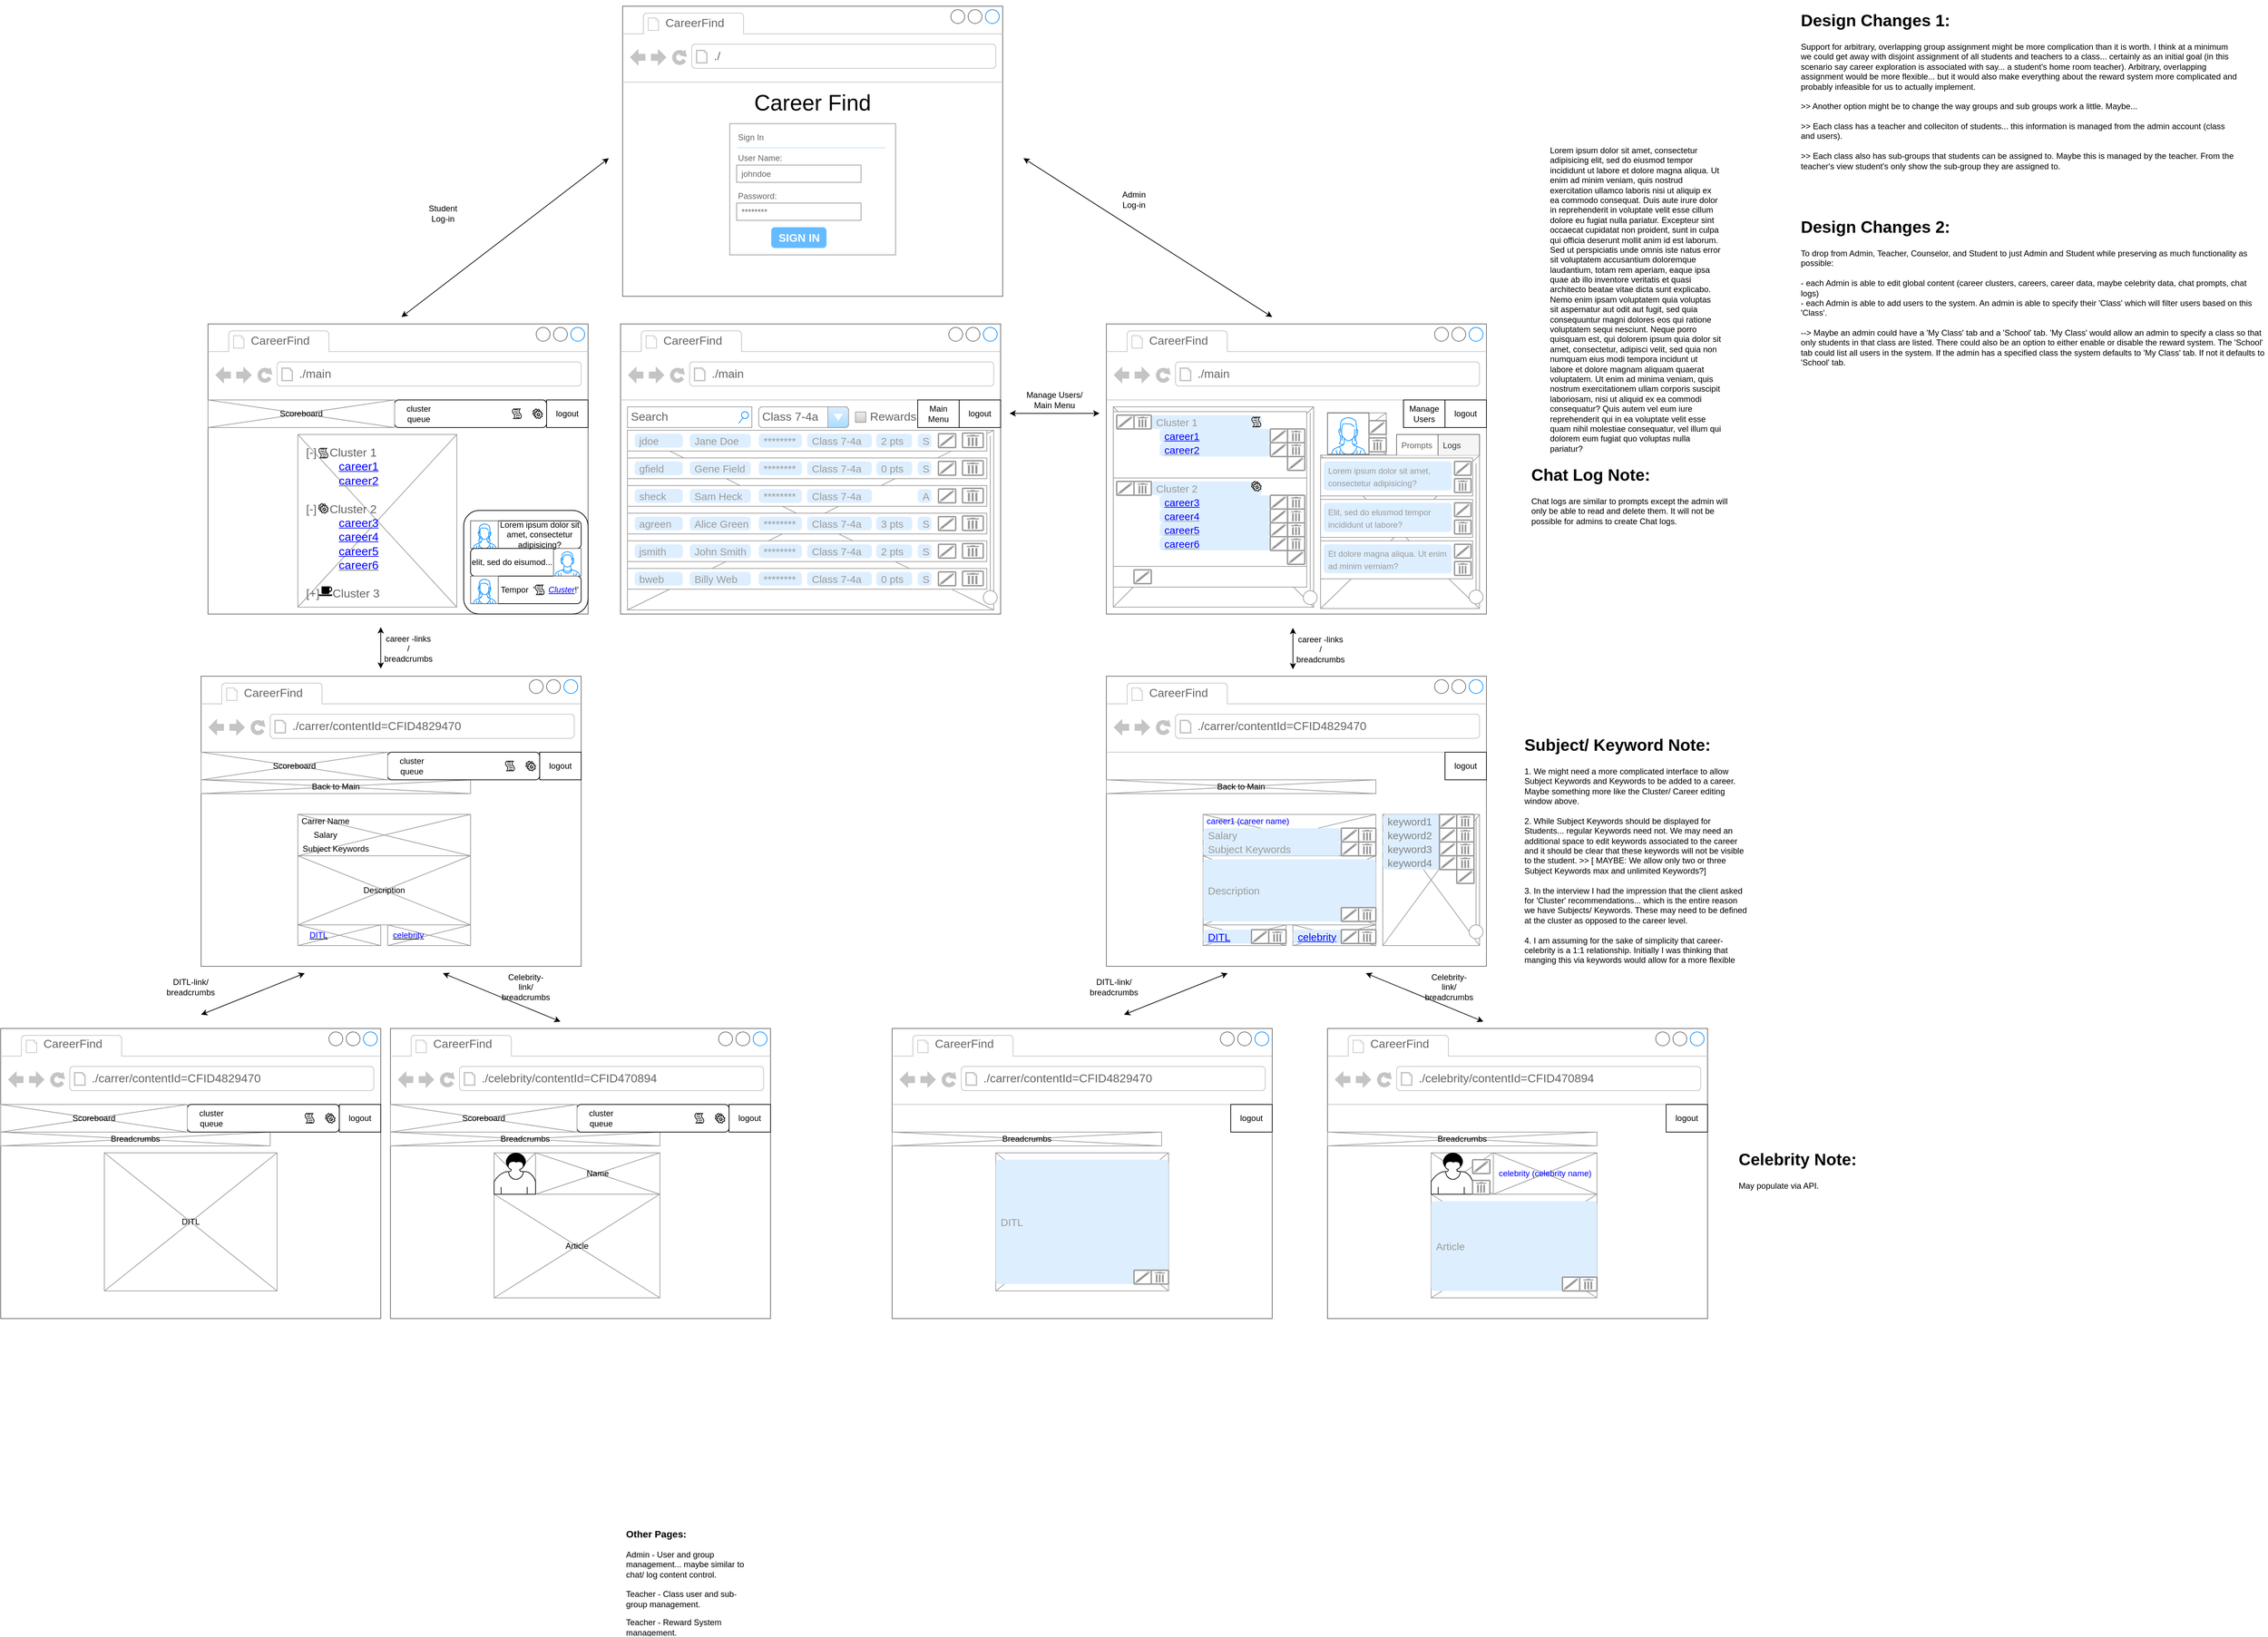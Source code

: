 <mxfile version="12.6.5" type="device"><diagram id="jc_Ys0mqJ4Q0vreT7TdZ" name="Page-1"><mxGraphModel dx="3122" dy="822" grid="1" gridSize="10" guides="1" tooltips="1" connect="1" arrows="1" fold="1" page="1" pageScale="1" pageWidth="850" pageHeight="1100" math="0" shadow="0"><root><mxCell id="0"/><mxCell id="1" parent="0"/><mxCell id="tF2TXDtSCHiy5sIud65U-2" value="" style="strokeWidth=1;shadow=0;dashed=0;align=center;html=1;shape=mxgraph.mockup.containers.browserWindow;rSize=0;strokeColor=#666666;strokeColor2=#008cff;strokeColor3=#c4c4c4;mainText=,;recursiveResize=0;" parent="1" vertex="1"><mxGeometry x="20" y="20" width="550" height="420" as="geometry"/></mxCell><mxCell id="tF2TXDtSCHiy5sIud65U-3" value="CareerFind" style="strokeWidth=1;shadow=0;dashed=0;align=center;html=1;shape=mxgraph.mockup.containers.anchor;fontSize=17;fontColor=#666666;align=left;" parent="tF2TXDtSCHiy5sIud65U-2" vertex="1"><mxGeometry x="60" y="12" width="110" height="26" as="geometry"/></mxCell><mxCell id="tF2TXDtSCHiy5sIud65U-4" value="./" style="strokeWidth=1;shadow=0;dashed=0;align=center;html=1;shape=mxgraph.mockup.containers.anchor;rSize=0;fontSize=17;fontColor=#666666;align=left;" parent="tF2TXDtSCHiy5sIud65U-2" vertex="1"><mxGeometry x="130" y="60" width="250" height="26" as="geometry"/></mxCell><mxCell id="tF2TXDtSCHiy5sIud65U-17" value="&lt;font style=&quot;font-size: 32px&quot;&gt;Career Find&lt;/font&gt;" style="text;html=1;strokeColor=none;fillColor=none;align=center;verticalAlign=middle;whiteSpace=wrap;rounded=0;" parent="tF2TXDtSCHiy5sIud65U-2" vertex="1"><mxGeometry x="180" y="130" width="190" height="20" as="geometry"/></mxCell><mxCell id="tF2TXDtSCHiy5sIud65U-5" value="" style="strokeWidth=1;shadow=0;dashed=0;align=center;html=1;shape=mxgraph.mockup.forms.rrect;rSize=0;strokeColor=#999999;fillColor=#ffffff;" parent="tF2TXDtSCHiy5sIud65U-2" vertex="1"><mxGeometry x="155" y="170" width="240" height="190" as="geometry"/></mxCell><mxCell id="tF2TXDtSCHiy5sIud65U-6" value="Sign In" style="strokeWidth=1;shadow=0;dashed=0;align=center;html=1;shape=mxgraph.mockup.forms.anchor;fontSize=12;fontColor=#666666;align=left;resizeWidth=1;spacingLeft=0;" parent="tF2TXDtSCHiy5sIud65U-5" vertex="1"><mxGeometry width="120" height="20" relative="1" as="geometry"><mxPoint x="10" y="10" as="offset"/></mxGeometry></mxCell><mxCell id="tF2TXDtSCHiy5sIud65U-7" value="" style="shape=line;strokeColor=#ddeeff;strokeWidth=2;html=1;resizeWidth=1;" parent="tF2TXDtSCHiy5sIud65U-5" vertex="1"><mxGeometry width="216" height="10" relative="1" as="geometry"><mxPoint x="10" y="30" as="offset"/></mxGeometry></mxCell><mxCell id="tF2TXDtSCHiy5sIud65U-8" value="User Name:" style="strokeWidth=1;shadow=0;dashed=0;align=center;html=1;shape=mxgraph.mockup.forms.anchor;fontSize=12;fontColor=#666666;align=left;resizeWidth=1;spacingLeft=0;" parent="tF2TXDtSCHiy5sIud65U-5" vertex="1"><mxGeometry width="120" height="20" relative="1" as="geometry"><mxPoint x="10" y="40" as="offset"/></mxGeometry></mxCell><mxCell id="tF2TXDtSCHiy5sIud65U-9" value="johndoe" style="strokeWidth=1;shadow=0;dashed=0;align=center;html=1;shape=mxgraph.mockup.forms.rrect;rSize=0;strokeColor=#999999;fontColor=#666666;align=left;spacingLeft=5;resizeWidth=1;" parent="tF2TXDtSCHiy5sIud65U-5" vertex="1"><mxGeometry width="180" height="25" relative="1" as="geometry"><mxPoint x="10" y="60" as="offset"/></mxGeometry></mxCell><mxCell id="tF2TXDtSCHiy5sIud65U-10" value="Password:" style="strokeWidth=1;shadow=0;dashed=0;align=center;html=1;shape=mxgraph.mockup.forms.anchor;fontSize=12;fontColor=#666666;align=left;resizeWidth=1;spacingLeft=0;" parent="tF2TXDtSCHiy5sIud65U-5" vertex="1"><mxGeometry width="120" height="20" relative="1" as="geometry"><mxPoint x="10" y="95" as="offset"/></mxGeometry></mxCell><mxCell id="tF2TXDtSCHiy5sIud65U-11" value="********" style="strokeWidth=1;shadow=0;dashed=0;align=center;html=1;shape=mxgraph.mockup.forms.rrect;rSize=0;strokeColor=#999999;fontColor=#666666;align=left;spacingLeft=5;resizeWidth=1;" parent="tF2TXDtSCHiy5sIud65U-5" vertex="1"><mxGeometry width="180" height="25" relative="1" as="geometry"><mxPoint x="10" y="115" as="offset"/></mxGeometry></mxCell><mxCell id="tF2TXDtSCHiy5sIud65U-12" value="SIGN IN" style="strokeWidth=1;shadow=0;dashed=0;align=center;html=1;shape=mxgraph.mockup.forms.rrect;rSize=5;strokeColor=none;fontColor=#ffffff;fillColor=#66bbff;fontSize=16;fontStyle=1;" parent="tF2TXDtSCHiy5sIud65U-5" vertex="1"><mxGeometry y="1" width="80" height="30" relative="1" as="geometry"><mxPoint x="60" y="-40" as="offset"/></mxGeometry></mxCell><mxCell id="tF2TXDtSCHiy5sIud65U-13" value="" style="strokeWidth=1;shadow=0;dashed=0;align=center;html=1;shape=mxgraph.mockup.forms.anchor;fontSize=12;fontColor=#9999ff;align=left;spacingLeft=0;fontStyle=4;resizeWidth=1;" parent="tF2TXDtSCHiy5sIud65U-5" vertex="1"><mxGeometry y="1" width="180" height="20" relative="1" as="geometry"><mxPoint x="10" y="-110" as="offset"/></mxGeometry></mxCell><mxCell id="tF2TXDtSCHiy5sIud65U-15" value="" style="strokeWidth=1;shadow=0;dashed=0;align=center;html=1;shape=mxgraph.mockup.forms.anchor;fontSize=12;fontColor=#666666;align=left;spacingLeft=0;resizeWidth=1;" parent="tF2TXDtSCHiy5sIud65U-5" vertex="1"><mxGeometry y="1" width="180" height="20" relative="1" as="geometry"><mxPoint x="10" y="-70" as="offset"/></mxGeometry></mxCell><mxCell id="tF2TXDtSCHiy5sIud65U-131" value="" style="group" parent="1" vertex="1" connectable="0"><mxGeometry x="720" y="480" width="600" height="420" as="geometry"/></mxCell><mxCell id="st-yHQQgyp35vEaG_w5X-1" value="" style="group" parent="tF2TXDtSCHiy5sIud65U-131" vertex="1" connectable="0"><mxGeometry width="550" height="420" as="geometry"/></mxCell><mxCell id="tF2TXDtSCHiy5sIud65U-19" value="" style="strokeWidth=1;shadow=0;dashed=0;align=center;html=1;shape=mxgraph.mockup.containers.browserWindow;rSize=0;strokeColor=#666666;strokeColor2=#008cff;strokeColor3=#c4c4c4;mainText=,;recursiveResize=0;" parent="st-yHQQgyp35vEaG_w5X-1" vertex="1"><mxGeometry width="550" height="420" as="geometry"/></mxCell><mxCell id="tF2TXDtSCHiy5sIud65U-20" value="CareerFind" style="strokeWidth=1;shadow=0;dashed=0;align=center;html=1;shape=mxgraph.mockup.containers.anchor;fontSize=17;fontColor=#666666;align=left;" parent="st-yHQQgyp35vEaG_w5X-1" vertex="1"><mxGeometry x="60" y="12" width="110" height="26" as="geometry"/></mxCell><mxCell id="tF2TXDtSCHiy5sIud65U-21" value="./main" style="strokeWidth=1;shadow=0;dashed=0;align=center;html=1;shape=mxgraph.mockup.containers.anchor;rSize=0;fontSize=17;fontColor=#666666;align=left;" parent="st-yHQQgyp35vEaG_w5X-1" vertex="1"><mxGeometry x="130" y="60" width="250" height="26" as="geometry"/></mxCell><mxCell id="tF2TXDtSCHiy5sIud65U-65" value="" style="verticalLabelPosition=bottom;shadow=0;dashed=0;align=center;html=1;verticalAlign=top;strokeWidth=1;shape=mxgraph.mockup.graphics.simpleIcon;strokeColor=#999999;fillColor=#ffffff;" parent="st-yHQQgyp35vEaG_w5X-1" vertex="1"><mxGeometry x="10" y="120" width="290" height="290" as="geometry"/></mxCell><mxCell id="-eYAOMhEKpFUqDAnB0VM-145" value="" style="group" parent="st-yHQQgyp35vEaG_w5X-1" vertex="1" connectable="0"><mxGeometry y="110" width="550" height="40" as="geometry"/></mxCell><mxCell id="-eYAOMhEKpFUqDAnB0VM-3" value="logout" style="rounded=0;whiteSpace=wrap;html=1;" parent="-eYAOMhEKpFUqDAnB0VM-145" vertex="1"><mxGeometry x="490" width="60" height="40" as="geometry"/></mxCell><mxCell id="st-yHQQgyp35vEaG_w5X-65" value="" style="group" parent="st-yHQQgyp35vEaG_w5X-1" vertex="1" connectable="0"><mxGeometry x="310" y="190" width="240" height="222" as="geometry"/></mxCell><mxCell id="-eYAOMhEKpFUqDAnB0VM-144" value="" style="group" parent="st-yHQQgyp35vEaG_w5X-65" vertex="1" connectable="0"><mxGeometry width="240" height="222" as="geometry"/></mxCell><mxCell id="-eYAOMhEKpFUqDAnB0VM-65" value="" style="verticalLabelPosition=bottom;shadow=0;dashed=0;align=center;html=1;verticalAlign=top;strokeWidth=1;shape=mxgraph.mockup.graphics.simpleIcon;strokeColor=#999999;fillColor=#ffffff;" parent="-eYAOMhEKpFUqDAnB0VM-144" vertex="1"><mxGeometry width="230" height="222" as="geometry"/></mxCell><mxCell id="KoO8-LNmdjFzoTWulAmM-99" value="" style="strokeWidth=1;shadow=0;dashed=0;align=center;html=1;shape=mxgraph.mockup.misc.rrect;rSize=0;strokeColor=#999999;fillColor=#ffffff;" parent="-eYAOMhEKpFUqDAnB0VM-144" vertex="1"><mxGeometry y="4" width="220" height="55" as="geometry"/></mxCell><mxCell id="KoO8-LNmdjFzoTWulAmM-103" value="" style="strokeWidth=1;shadow=0;dashed=0;align=center;html=1;shape=mxgraph.mockup.misc.anchor;" parent="KoO8-LNmdjFzoTWulAmM-99" vertex="1"><mxGeometry x="217.8" y="15" as="geometry"/></mxCell><mxCell id="KoO8-LNmdjFzoTWulAmM-104" value="" style="strokeWidth=1;shadow=0;dashed=0;align=center;html=1;shape=mxgraph.mockup.misc.anchor;" parent="KoO8-LNmdjFzoTWulAmM-99" vertex="1"><mxGeometry x="204.6" y="15" as="geometry"/></mxCell><mxCell id="KoO8-LNmdjFzoTWulAmM-105" value="&lt;font style=&quot;font-size: 12px&quot;&gt;Lorem ipsum dolor sit amet, consectetur adipisicing?&lt;/font&gt;" style="strokeWidth=1;shadow=0;dashed=0;align=center;html=1;shape=mxgraph.mockup.misc.rrect;rSize=5;strokeColor=none;fontSize=15;fontColor=#999999;fillColor=#ddeeff;align=left;spacingLeft=5;whiteSpace=wrap;" parent="KoO8-LNmdjFzoTWulAmM-99" vertex="1"><mxGeometry x="4.4" y="5" width="185.6" height="42" as="geometry"/></mxCell><mxCell id="KoO8-LNmdjFzoTWulAmM-108" value="" style="strokeColor=#999999;verticalLabelPosition=bottom;shadow=0;dashed=0;verticalAlign=top;strokeWidth=2;html=1;shape=mxgraph.mockup.misc.editIcon;" parent="KoO8-LNmdjFzoTWulAmM-99" vertex="1"><mxGeometry x="193.815" y="5" width="23.913" height="20" as="geometry"/></mxCell><mxCell id="KoO8-LNmdjFzoTWulAmM-109" value="" style="strokeColor=#999999;verticalLabelPosition=bottom;shadow=0;dashed=0;verticalAlign=top;strokeWidth=2;html=1;shape=mxgraph.mockup.misc.trashcanIcon;" parent="KoO8-LNmdjFzoTWulAmM-99" vertex="1"><mxGeometry x="193.811" y="30" width="23.913" height="20" as="geometry"/></mxCell><mxCell id="KoO8-LNmdjFzoTWulAmM-110" value="" style="strokeWidth=1;shadow=0;dashed=0;align=center;html=1;shape=mxgraph.mockup.misc.rrect;rSize=0;strokeColor=#999999;fillColor=#ffffff;" parent="-eYAOMhEKpFUqDAnB0VM-144" vertex="1"><mxGeometry y="64" width="220" height="55" as="geometry"/></mxCell><mxCell id="KoO8-LNmdjFzoTWulAmM-111" value="" style="strokeWidth=1;shadow=0;dashed=0;align=center;html=1;shape=mxgraph.mockup.misc.anchor;" parent="KoO8-LNmdjFzoTWulAmM-110" vertex="1"><mxGeometry x="217.8" y="15" as="geometry"/></mxCell><mxCell id="KoO8-LNmdjFzoTWulAmM-112" value="" style="strokeWidth=1;shadow=0;dashed=0;align=center;html=1;shape=mxgraph.mockup.misc.anchor;" parent="KoO8-LNmdjFzoTWulAmM-110" vertex="1"><mxGeometry x="204.6" y="15" as="geometry"/></mxCell><mxCell id="KoO8-LNmdjFzoTWulAmM-113" value="&lt;font style=&quot;font-size: 12px&quot;&gt;Elit, sed do elusmod tempor incididunt ut labore?&lt;/font&gt;" style="strokeWidth=1;shadow=0;dashed=0;align=center;html=1;shape=mxgraph.mockup.misc.rrect;rSize=5;strokeColor=none;fontSize=15;fontColor=#999999;fillColor=#ddeeff;align=left;spacingLeft=5;whiteSpace=wrap;" parent="KoO8-LNmdjFzoTWulAmM-110" vertex="1"><mxGeometry x="4.4" y="5" width="185.6" height="42" as="geometry"/></mxCell><mxCell id="KoO8-LNmdjFzoTWulAmM-114" value="" style="strokeColor=#999999;verticalLabelPosition=bottom;shadow=0;dashed=0;verticalAlign=top;strokeWidth=2;html=1;shape=mxgraph.mockup.misc.editIcon;" parent="KoO8-LNmdjFzoTWulAmM-110" vertex="1"><mxGeometry x="193.815" y="5" width="23.913" height="20" as="geometry"/></mxCell><mxCell id="KoO8-LNmdjFzoTWulAmM-115" value="" style="strokeColor=#999999;verticalLabelPosition=bottom;shadow=0;dashed=0;verticalAlign=top;strokeWidth=2;html=1;shape=mxgraph.mockup.misc.trashcanIcon;" parent="KoO8-LNmdjFzoTWulAmM-110" vertex="1"><mxGeometry x="193.811" y="30" width="23.913" height="20" as="geometry"/></mxCell><mxCell id="KoO8-LNmdjFzoTWulAmM-116" value="" style="strokeWidth=1;shadow=0;dashed=0;align=center;html=1;shape=mxgraph.mockup.misc.rrect;rSize=0;strokeColor=#999999;fillColor=#ffffff;" parent="-eYAOMhEKpFUqDAnB0VM-144" vertex="1"><mxGeometry y="124" width="220" height="55" as="geometry"/></mxCell><mxCell id="KoO8-LNmdjFzoTWulAmM-117" value="" style="strokeWidth=1;shadow=0;dashed=0;align=center;html=1;shape=mxgraph.mockup.misc.anchor;" parent="KoO8-LNmdjFzoTWulAmM-116" vertex="1"><mxGeometry x="217.8" y="15" as="geometry"/></mxCell><mxCell id="KoO8-LNmdjFzoTWulAmM-118" value="" style="strokeWidth=1;shadow=0;dashed=0;align=center;html=1;shape=mxgraph.mockup.misc.anchor;" parent="KoO8-LNmdjFzoTWulAmM-116" vertex="1"><mxGeometry x="204.6" y="15" as="geometry"/></mxCell><mxCell id="KoO8-LNmdjFzoTWulAmM-119" value="&lt;font style=&quot;font-size: 12px&quot;&gt;Et dolore magna aliqua. Ut enim ad minim verniam?&lt;/font&gt;" style="strokeWidth=1;shadow=0;dashed=0;align=center;html=1;shape=mxgraph.mockup.misc.rrect;rSize=5;strokeColor=none;fontSize=15;fontColor=#999999;fillColor=#ddeeff;align=left;spacingLeft=5;whiteSpace=wrap;" parent="KoO8-LNmdjFzoTWulAmM-116" vertex="1"><mxGeometry x="4.4" y="5" width="185.6" height="42" as="geometry"/></mxCell><mxCell id="KoO8-LNmdjFzoTWulAmM-120" value="" style="strokeColor=#999999;verticalLabelPosition=bottom;shadow=0;dashed=0;verticalAlign=top;strokeWidth=2;html=1;shape=mxgraph.mockup.misc.editIcon;" parent="KoO8-LNmdjFzoTWulAmM-116" vertex="1"><mxGeometry x="193.815" y="5" width="23.913" height="20" as="geometry"/></mxCell><mxCell id="KoO8-LNmdjFzoTWulAmM-121" value="" style="strokeColor=#999999;verticalLabelPosition=bottom;shadow=0;dashed=0;verticalAlign=top;strokeWidth=2;html=1;shape=mxgraph.mockup.misc.trashcanIcon;" parent="KoO8-LNmdjFzoTWulAmM-116" vertex="1"><mxGeometry x="193.811" y="30" width="23.913" height="20" as="geometry"/></mxCell><mxCell id="vxga9_Wiw4g8avrayp3n-54" value="" style="verticalLabelPosition=bottom;shadow=0;dashed=0;align=center;html=1;verticalAlign=top;strokeWidth=1;shape=mxgraph.mockup.forms.horSlider;strokeColor=#999999;sliderStyle=basic;sliderPos=0;handleStyle=circle;fillColor2=#ddeeff;direction=north;" vertex="1" parent="-eYAOMhEKpFUqDAnB0VM-144"><mxGeometry x="210" y="11.75" width="30" height="198.5" as="geometry"/></mxCell><mxCell id="KoO8-LNmdjFzoTWulAmM-73" value="Manage Users" style="rounded=0;whiteSpace=wrap;html=1;" parent="st-yHQQgyp35vEaG_w5X-1" vertex="1"><mxGeometry x="430" y="110" width="60" height="40" as="geometry"/></mxCell><mxCell id="KoO8-LNmdjFzoTWulAmM-80" value="" style="verticalLabelPosition=bottom;shadow=0;dashed=0;align=center;html=1;verticalAlign=top;strokeWidth=1;shape=mxgraph.mockup.forms.horSlider;strokeColor=#999999;sliderStyle=basic;sliderPos=0;handleStyle=circle;fillColor2=#ddeeff;direction=north;" parent="st-yHQQgyp35vEaG_w5X-1" vertex="1"><mxGeometry x="280" y="128.75" width="30" height="272.5" as="geometry"/></mxCell><mxCell id="KoO8-LNmdjFzoTWulAmM-81" value="&lt;font style=&quot;font-size: 12px&quot;&gt;Prompts&lt;/font&gt;" style="strokeWidth=1;shadow=0;dashed=0;align=left;html=1;shape=mxgraph.mockup.forms.uRect;fontSize=17;fontColor=#666666;align=left;spacingLeft=5;strokeColor=#666666;" parent="st-yHQQgyp35vEaG_w5X-1" vertex="1"><mxGeometry x="420" y="160" width="60" height="30" as="geometry"/></mxCell><mxCell id="KoO8-LNmdjFzoTWulAmM-84" value="&lt;font style=&quot;font-size: 12px&quot;&gt;Logs&lt;/font&gt;" style="strokeWidth=1;shadow=0;dashed=0;align=left;html=1;shape=mxgraph.mockup.forms.uRect;fontSize=17;fontColor=#333333;align=left;spacingLeft=5;strokeColor=#666666;fillColor=#f5f5f5;" parent="st-yHQQgyp35vEaG_w5X-1" vertex="1"><mxGeometry x="480" y="160" width="60" height="30" as="geometry"/></mxCell><mxCell id="KoO8-LNmdjFzoTWulAmM-96" value="" style="verticalLabelPosition=bottom;shadow=0;dashed=0;align=center;html=1;verticalAlign=top;strokeWidth=1;shape=mxgraph.mockup.graphics.simpleIcon;strokeColor=#999999;fillColor=#ffffff;" parent="st-yHQQgyp35vEaG_w5X-1" vertex="1"><mxGeometry x="320" y="128.75" width="85" height="60" as="geometry"/></mxCell><mxCell id="KoO8-LNmdjFzoTWulAmM-85" value="" style="verticalLabelPosition=bottom;shadow=0;dashed=0;align=center;html=1;verticalAlign=top;strokeWidth=1;shape=mxgraph.mockup.containers.userFemale;strokeColor=#666666;strokeColor2=#008cff;" parent="st-yHQQgyp35vEaG_w5X-1" vertex="1"><mxGeometry x="320" y="128.75" width="60" height="60" as="geometry"/></mxCell><mxCell id="KoO8-LNmdjFzoTWulAmM-97" value="" style="strokeColor=#999999;verticalLabelPosition=bottom;shadow=0;dashed=0;verticalAlign=top;strokeWidth=2;html=1;shape=mxgraph.mockup.misc.editIcon;" parent="st-yHQQgyp35vEaG_w5X-1" vertex="1"><mxGeometry x="380" y="140" width="25" height="20" as="geometry"/></mxCell><mxCell id="KoO8-LNmdjFzoTWulAmM-98" value="" style="strokeColor=#999999;verticalLabelPosition=bottom;shadow=0;dashed=0;verticalAlign=top;strokeWidth=2;html=1;shape=mxgraph.mockup.misc.trashcanIcon;" parent="st-yHQQgyp35vEaG_w5X-1" vertex="1"><mxGeometry x="380" y="165" width="25" height="20" as="geometry"/></mxCell><mxCell id="KoO8-LNmdjFzoTWulAmM-135" value="" style="strokeWidth=1;shadow=0;dashed=0;align=center;html=1;shape=mxgraph.mockup.misc.rrect;rSize=0;strokeColor=#999999;fillColor=#ffffff;" parent="st-yHQQgyp35vEaG_w5X-1" vertex="1"><mxGeometry x="10" y="127" width="280" height="96" as="geometry"/></mxCell><mxCell id="KoO8-LNmdjFzoTWulAmM-136" value="" style="strokeWidth=1;shadow=0;dashed=0;align=center;html=1;shape=mxgraph.mockup.misc.anchor;" parent="KoO8-LNmdjFzoTWulAmM-135" vertex="1"><mxGeometry x="277.2" y="15" as="geometry"/></mxCell><mxCell id="KoO8-LNmdjFzoTWulAmM-137" value="" style="strokeWidth=1;shadow=0;dashed=0;align=center;html=1;shape=mxgraph.mockup.misc.anchor;" parent="KoO8-LNmdjFzoTWulAmM-135" vertex="1"><mxGeometry x="260.4" y="15" as="geometry"/></mxCell><mxCell id="KoO8-LNmdjFzoTWulAmM-129" value="Cluster 1" style="strokeWidth=1;shadow=0;dashed=0;align=center;html=1;shape=mxgraph.mockup.misc.rrect;rSize=5;strokeColor=none;fontSize=15;fontColor=#999999;fillColor=#ddeeff;align=left;spacingLeft=5;" parent="KoO8-LNmdjFzoTWulAmM-135" vertex="1"><mxGeometry x="55" y="5" width="160" height="20" as="geometry"/></mxCell><mxCell id="KoO8-LNmdjFzoTWulAmM-150" value="&lt;font color=&quot;#0000ff&quot;&gt;&lt;u&gt;career1&lt;/u&gt;&lt;/font&gt;" style="strokeWidth=1;shadow=0;dashed=0;align=center;html=1;shape=mxgraph.mockup.misc.rrect;rSize=5;strokeColor=none;fontSize=15;fontColor=#999999;fillColor=#ddeeff;align=left;spacingLeft=5;" parent="KoO8-LNmdjFzoTWulAmM-135" vertex="1"><mxGeometry x="67.2" y="25" width="160" height="20" as="geometry"/></mxCell><mxCell id="KoO8-LNmdjFzoTWulAmM-151" value="&lt;u&gt;&lt;font color=&quot;#0000ff&quot;&gt;career2&lt;/font&gt;&lt;/u&gt;" style="strokeWidth=1;shadow=0;dashed=0;align=center;html=1;shape=mxgraph.mockup.misc.rrect;rSize=5;strokeColor=none;fontSize=15;fontColor=#999999;fillColor=#ddeeff;align=left;spacingLeft=5;" parent="KoO8-LNmdjFzoTWulAmM-135" vertex="1"><mxGeometry x="67.2" y="45" width="160" height="20" as="geometry"/></mxCell><mxCell id="KoO8-LNmdjFzoTWulAmM-141" value="" style="strokeColor=#999999;verticalLabelPosition=bottom;shadow=0;dashed=0;verticalAlign=top;strokeWidth=2;html=1;shape=mxgraph.mockup.misc.editIcon;" parent="KoO8-LNmdjFzoTWulAmM-135" vertex="1"><mxGeometry x="5" y="5" width="25" height="20" as="geometry"/></mxCell><mxCell id="KoO8-LNmdjFzoTWulAmM-146" value="" style="strokeColor=#999999;verticalLabelPosition=bottom;shadow=0;dashed=0;verticalAlign=top;strokeWidth=2;html=1;shape=mxgraph.mockup.misc.trashcanIcon;" parent="KoO8-LNmdjFzoTWulAmM-135" vertex="1"><mxGeometry x="30" y="5" width="25" height="20" as="geometry"/></mxCell><mxCell id="KoO8-LNmdjFzoTWulAmM-143" value="" style="strokeColor=#999999;verticalLabelPosition=bottom;shadow=0;dashed=0;verticalAlign=top;strokeWidth=2;html=1;shape=mxgraph.mockup.misc.editIcon;" parent="KoO8-LNmdjFzoTWulAmM-135" vertex="1"><mxGeometry x="227.2" y="25" width="25" height="20" as="geometry"/></mxCell><mxCell id="KoO8-LNmdjFzoTWulAmM-147" value="" style="strokeColor=#999999;verticalLabelPosition=bottom;shadow=0;dashed=0;verticalAlign=top;strokeWidth=2;html=1;shape=mxgraph.mockup.misc.trashcanIcon;" parent="KoO8-LNmdjFzoTWulAmM-135" vertex="1"><mxGeometry x="252.2" y="25" width="25" height="20" as="geometry"/></mxCell><mxCell id="KoO8-LNmdjFzoTWulAmM-144" value="" style="strokeColor=#999999;verticalLabelPosition=bottom;shadow=0;dashed=0;verticalAlign=top;strokeWidth=2;html=1;shape=mxgraph.mockup.misc.editIcon;" parent="KoO8-LNmdjFzoTWulAmM-135" vertex="1"><mxGeometry x="227.2" y="45" width="25" height="20" as="geometry"/></mxCell><mxCell id="KoO8-LNmdjFzoTWulAmM-148" value="" style="strokeColor=#999999;verticalLabelPosition=bottom;shadow=0;dashed=0;verticalAlign=top;strokeWidth=2;html=1;shape=mxgraph.mockup.misc.trashcanIcon;" parent="KoO8-LNmdjFzoTWulAmM-135" vertex="1"><mxGeometry x="252.2" y="45" width="25" height="20" as="geometry"/></mxCell><mxCell id="KoO8-LNmdjFzoTWulAmM-145" value="" style="strokeColor=#999999;verticalLabelPosition=bottom;shadow=0;dashed=0;verticalAlign=top;strokeWidth=2;html=1;shape=mxgraph.mockup.misc.editIcon;" parent="KoO8-LNmdjFzoTWulAmM-135" vertex="1"><mxGeometry x="252.2" y="65" width="25" height="20" as="geometry"/></mxCell><mxCell id="KoO8-LNmdjFzoTWulAmM-171" value="" style="shape=mxgraph.bpmn.script_task;html=1;outlineConnect=0;" parent="KoO8-LNmdjFzoTWulAmM-135" vertex="1"><mxGeometry x="200" y="8" width="14" height="14" as="geometry"/></mxCell><mxCell id="KoO8-LNmdjFzoTWulAmM-152" value="" style="strokeWidth=1;shadow=0;dashed=0;align=center;html=1;shape=mxgraph.mockup.misc.rrect;rSize=0;strokeColor=#999999;fillColor=#ffffff;" parent="st-yHQQgyp35vEaG_w5X-1" vertex="1"><mxGeometry x="10" y="223" width="280" height="128" as="geometry"/></mxCell><mxCell id="KoO8-LNmdjFzoTWulAmM-153" value="" style="strokeWidth=1;shadow=0;dashed=0;align=center;html=1;shape=mxgraph.mockup.misc.anchor;" parent="KoO8-LNmdjFzoTWulAmM-152" vertex="1"><mxGeometry x="277.2" y="15" as="geometry"/></mxCell><mxCell id="KoO8-LNmdjFzoTWulAmM-154" value="" style="strokeWidth=1;shadow=0;dashed=0;align=center;html=1;shape=mxgraph.mockup.misc.anchor;" parent="KoO8-LNmdjFzoTWulAmM-152" vertex="1"><mxGeometry x="260.4" y="15" as="geometry"/></mxCell><mxCell id="KoO8-LNmdjFzoTWulAmM-155" value="Cluster 2" style="strokeWidth=1;shadow=0;dashed=0;align=center;html=1;shape=mxgraph.mockup.misc.rrect;rSize=5;strokeColor=none;fontSize=15;fontColor=#999999;fillColor=#ddeeff;align=left;spacingLeft=5;" parent="KoO8-LNmdjFzoTWulAmM-152" vertex="1"><mxGeometry x="55" y="5" width="160" height="20" as="geometry"/></mxCell><mxCell id="KoO8-LNmdjFzoTWulAmM-163" value="&lt;font color=&quot;#0000ff&quot;&gt;&lt;u&gt;career3&lt;/u&gt;&lt;/font&gt;" style="strokeWidth=1;shadow=0;dashed=0;align=center;html=1;shape=mxgraph.mockup.misc.rrect;rSize=5;strokeColor=none;fontSize=15;fontColor=#999999;fillColor=#ddeeff;align=left;spacingLeft=5;" parent="KoO8-LNmdjFzoTWulAmM-152" vertex="1"><mxGeometry x="67.2" y="25" width="160" height="20" as="geometry"/></mxCell><mxCell id="KoO8-LNmdjFzoTWulAmM-164" value="&lt;u&gt;&lt;font color=&quot;#0000ff&quot;&gt;career4&lt;/font&gt;&lt;/u&gt;" style="strokeWidth=1;shadow=0;dashed=0;align=center;html=1;shape=mxgraph.mockup.misc.rrect;rSize=5;strokeColor=none;fontSize=15;fontColor=#999999;fillColor=#ddeeff;align=left;spacingLeft=5;" parent="KoO8-LNmdjFzoTWulAmM-152" vertex="1"><mxGeometry x="67.2" y="45" width="160" height="20" as="geometry"/></mxCell><mxCell id="KoO8-LNmdjFzoTWulAmM-169" value="&lt;u&gt;&lt;font color=&quot;#0000ff&quot;&gt;career5&lt;/font&gt;&lt;/u&gt;" style="strokeWidth=1;shadow=0;dashed=0;align=center;html=1;shape=mxgraph.mockup.misc.rrect;rSize=5;strokeColor=none;fontSize=15;fontColor=#999999;fillColor=#ddeeff;align=left;spacingLeft=5;" parent="KoO8-LNmdjFzoTWulAmM-152" vertex="1"><mxGeometry x="67.2" y="65" width="160" height="20" as="geometry"/></mxCell><mxCell id="KoO8-LNmdjFzoTWulAmM-170" value="&lt;u&gt;&lt;font color=&quot;#0000ff&quot;&gt;career6&lt;/font&gt;&lt;/u&gt;" style="strokeWidth=1;shadow=0;dashed=0;align=center;html=1;shape=mxgraph.mockup.misc.rrect;rSize=5;strokeColor=none;fontSize=15;fontColor=#999999;fillColor=#ddeeff;align=left;spacingLeft=5;" parent="KoO8-LNmdjFzoTWulAmM-152" vertex="1"><mxGeometry x="67.2" y="85" width="160" height="20" as="geometry"/></mxCell><mxCell id="KoO8-LNmdjFzoTWulAmM-156" value="" style="strokeColor=#999999;verticalLabelPosition=bottom;shadow=0;dashed=0;verticalAlign=top;strokeWidth=2;html=1;shape=mxgraph.mockup.misc.editIcon;" parent="KoO8-LNmdjFzoTWulAmM-152" vertex="1"><mxGeometry x="5" y="5" width="25" height="20" as="geometry"/></mxCell><mxCell id="KoO8-LNmdjFzoTWulAmM-160" value="" style="strokeColor=#999999;verticalLabelPosition=bottom;shadow=0;dashed=0;verticalAlign=top;strokeWidth=2;html=1;shape=mxgraph.mockup.misc.trashcanIcon;" parent="KoO8-LNmdjFzoTWulAmM-152" vertex="1"><mxGeometry x="30" y="5" width="25" height="20" as="geometry"/></mxCell><mxCell id="KoO8-LNmdjFzoTWulAmM-157" value="" style="strokeColor=#999999;verticalLabelPosition=bottom;shadow=0;dashed=0;verticalAlign=top;strokeWidth=2;html=1;shape=mxgraph.mockup.misc.editIcon;" parent="KoO8-LNmdjFzoTWulAmM-152" vertex="1"><mxGeometry x="227.2" y="25" width="25" height="20" as="geometry"/></mxCell><mxCell id="KoO8-LNmdjFzoTWulAmM-159" value="" style="strokeColor=#999999;verticalLabelPosition=bottom;shadow=0;dashed=0;verticalAlign=top;strokeWidth=2;html=1;shape=mxgraph.mockup.misc.editIcon;" parent="KoO8-LNmdjFzoTWulAmM-152" vertex="1"><mxGeometry x="227.2" y="65" width="25" height="20" as="geometry"/></mxCell><mxCell id="KoO8-LNmdjFzoTWulAmM-167" value="" style="strokeColor=#999999;verticalLabelPosition=bottom;shadow=0;dashed=0;verticalAlign=top;strokeWidth=2;html=1;shape=mxgraph.mockup.misc.editIcon;" parent="KoO8-LNmdjFzoTWulAmM-152" vertex="1"><mxGeometry x="252.2" y="105" width="25" height="20" as="geometry"/></mxCell><mxCell id="KoO8-LNmdjFzoTWulAmM-168" value="" style="strokeColor=#999999;verticalLabelPosition=bottom;shadow=0;dashed=0;verticalAlign=top;strokeWidth=2;html=1;shape=mxgraph.mockup.misc.trashcanIcon;" parent="KoO8-LNmdjFzoTWulAmM-152" vertex="1"><mxGeometry x="252.2" y="85" width="25" height="20" as="geometry"/></mxCell><mxCell id="KoO8-LNmdjFzoTWulAmM-166" value="" style="strokeColor=#999999;verticalLabelPosition=bottom;shadow=0;dashed=0;verticalAlign=top;strokeWidth=2;html=1;shape=mxgraph.mockup.misc.editIcon;" parent="KoO8-LNmdjFzoTWulAmM-152" vertex="1"><mxGeometry x="227.2" y="85" width="25" height="20" as="geometry"/></mxCell><mxCell id="KoO8-LNmdjFzoTWulAmM-162" value="" style="strokeColor=#999999;verticalLabelPosition=bottom;shadow=0;dashed=0;verticalAlign=top;strokeWidth=2;html=1;shape=mxgraph.mockup.misc.trashcanIcon;" parent="KoO8-LNmdjFzoTWulAmM-152" vertex="1"><mxGeometry x="252.2" y="45" width="25" height="20" as="geometry"/></mxCell><mxCell id="KoO8-LNmdjFzoTWulAmM-161" value="" style="strokeColor=#999999;verticalLabelPosition=bottom;shadow=0;dashed=0;verticalAlign=top;strokeWidth=2;html=1;shape=mxgraph.mockup.misc.trashcanIcon;" parent="KoO8-LNmdjFzoTWulAmM-152" vertex="1"><mxGeometry x="252.2" y="25" width="25" height="20" as="geometry"/></mxCell><mxCell id="KoO8-LNmdjFzoTWulAmM-158" value="" style="strokeColor=#999999;verticalLabelPosition=bottom;shadow=0;dashed=0;verticalAlign=top;strokeWidth=2;html=1;shape=mxgraph.mockup.misc.editIcon;" parent="KoO8-LNmdjFzoTWulAmM-152" vertex="1"><mxGeometry x="227.2" y="45" width="25" height="20" as="geometry"/></mxCell><mxCell id="KoO8-LNmdjFzoTWulAmM-165" value="" style="strokeColor=#999999;verticalLabelPosition=bottom;shadow=0;dashed=0;verticalAlign=top;strokeWidth=2;html=1;shape=mxgraph.mockup.misc.trashcanIcon;" parent="KoO8-LNmdjFzoTWulAmM-152" vertex="1"><mxGeometry x="252.2" y="65" width="25" height="20" as="geometry"/></mxCell><mxCell id="KoO8-LNmdjFzoTWulAmM-176" value="" style="shape=mxgraph.bpmn.service_task;html=1;outlineConnect=0;" parent="KoO8-LNmdjFzoTWulAmM-152" vertex="1"><mxGeometry x="200" y="5" width="14" height="14" as="geometry"/></mxCell><mxCell id="KoO8-LNmdjFzoTWulAmM-123" value="" style="strokeWidth=1;shadow=0;dashed=0;align=center;html=1;shape=mxgraph.mockup.misc.rrect;rSize=0;strokeColor=#999999;fillColor=#ffffff;" parent="st-yHQQgyp35vEaG_w5X-1" vertex="1"><mxGeometry x="10" y="351" width="280" height="30" as="geometry"/></mxCell><mxCell id="KoO8-LNmdjFzoTWulAmM-127" value="" style="strokeWidth=1;shadow=0;dashed=0;align=center;html=1;shape=mxgraph.mockup.misc.anchor;" parent="KoO8-LNmdjFzoTWulAmM-123" vertex="1"><mxGeometry x="277.2" y="15" as="geometry"/></mxCell><mxCell id="KoO8-LNmdjFzoTWulAmM-128" value="" style="strokeWidth=1;shadow=0;dashed=0;align=center;html=1;shape=mxgraph.mockup.misc.anchor;" parent="KoO8-LNmdjFzoTWulAmM-123" vertex="1"><mxGeometry x="260.4" y="15" as="geometry"/></mxCell><mxCell id="KoO8-LNmdjFzoTWulAmM-133" value="" style="strokeColor=#999999;verticalLabelPosition=bottom;shadow=0;dashed=0;verticalAlign=top;strokeWidth=2;html=1;shape=mxgraph.mockup.misc.editIcon;" parent="KoO8-LNmdjFzoTWulAmM-123" vertex="1"><mxGeometry x="30" y="5" width="25" height="20" as="geometry"/></mxCell><mxCell id="-eYAOMhEKpFUqDAnB0VM-252" value="&lt;h3&gt;Other Pages:&lt;/h3&gt;&lt;p&gt;Admin - User and group management... maybe similar to chat/ log content control.&lt;br&gt;&lt;br&gt;Teacher - Class user and sub-group management.&lt;/p&gt;&lt;p&gt;Teacher - Reward System management.&lt;/p&gt;" style="text;html=1;strokeColor=none;fillColor=none;spacing=5;spacingTop=-20;whiteSpace=wrap;overflow=hidden;rounded=0;" parent="1" vertex="1"><mxGeometry x="20" y="2220" width="190" height="160" as="geometry"/></mxCell><mxCell id="st-yHQQgyp35vEaG_w5X-2" value="" style="group" parent="1" vertex="1" connectable="0"><mxGeometry x="-580" y="480" width="550" height="420" as="geometry"/></mxCell><mxCell id="st-yHQQgyp35vEaG_w5X-3" value="" style="strokeWidth=1;shadow=0;dashed=0;align=center;html=1;shape=mxgraph.mockup.containers.browserWindow;rSize=0;strokeColor=#666666;strokeColor2=#008cff;strokeColor3=#c4c4c4;mainText=,;recursiveResize=0;" parent="st-yHQQgyp35vEaG_w5X-2" vertex="1"><mxGeometry width="550" height="420" as="geometry"/></mxCell><mxCell id="st-yHQQgyp35vEaG_w5X-4" value="CareerFind" style="strokeWidth=1;shadow=0;dashed=0;align=center;html=1;shape=mxgraph.mockup.containers.anchor;fontSize=17;fontColor=#666666;align=left;" parent="st-yHQQgyp35vEaG_w5X-2" vertex="1"><mxGeometry x="60" y="12" width="110" height="26" as="geometry"/></mxCell><mxCell id="st-yHQQgyp35vEaG_w5X-5" value="./main" style="strokeWidth=1;shadow=0;dashed=0;align=center;html=1;shape=mxgraph.mockup.containers.anchor;rSize=0;fontSize=17;fontColor=#666666;align=left;" parent="st-yHQQgyp35vEaG_w5X-2" vertex="1"><mxGeometry x="130" y="60" width="250" height="26" as="geometry"/></mxCell><mxCell id="st-yHQQgyp35vEaG_w5X-6" value="" style="group" parent="st-yHQQgyp35vEaG_w5X-2" vertex="1" connectable="0"><mxGeometry x="370" y="270" width="180" height="150" as="geometry"/></mxCell><mxCell id="st-yHQQgyp35vEaG_w5X-7" value="" style="rounded=1;whiteSpace=wrap;html=1;" parent="st-yHQQgyp35vEaG_w5X-6" vertex="1"><mxGeometry width="180" height="150" as="geometry"/></mxCell><mxCell id="st-yHQQgyp35vEaG_w5X-8" value="" style="rounded=1;whiteSpace=wrap;html=1;" parent="st-yHQQgyp35vEaG_w5X-6" vertex="1"><mxGeometry x="10" y="15" width="160" height="40" as="geometry"/></mxCell><mxCell id="st-yHQQgyp35vEaG_w5X-9" value="" style="verticalLabelPosition=bottom;shadow=0;dashed=0;align=center;html=1;verticalAlign=top;strokeWidth=1;shape=mxgraph.mockup.containers.userFemale;strokeColor=#666666;strokeColor2=#008cff;" parent="st-yHQQgyp35vEaG_w5X-6" vertex="1"><mxGeometry x="10" y="15" width="40" height="40" as="geometry"/></mxCell><mxCell id="st-yHQQgyp35vEaG_w5X-10" value="" style="rounded=1;whiteSpace=wrap;html=1;" parent="st-yHQQgyp35vEaG_w5X-6" vertex="1"><mxGeometry x="10" y="55" width="160" height="40" as="geometry"/></mxCell><mxCell id="st-yHQQgyp35vEaG_w5X-11" value="" style="rounded=1;whiteSpace=wrap;html=1;" parent="st-yHQQgyp35vEaG_w5X-6" vertex="1"><mxGeometry x="10" y="95" width="160" height="40" as="geometry"/></mxCell><mxCell id="st-yHQQgyp35vEaG_w5X-12" value="" style="verticalLabelPosition=bottom;shadow=0;dashed=0;align=center;html=1;verticalAlign=top;strokeWidth=1;shape=mxgraph.mockup.containers.userMale;strokeColor=#666666;strokeColor2=#008cff;" parent="st-yHQQgyp35vEaG_w5X-6" vertex="1"><mxGeometry x="130" y="55" width="40" height="40" as="geometry"/></mxCell><mxCell id="st-yHQQgyp35vEaG_w5X-13" value="" style="verticalLabelPosition=bottom;shadow=0;dashed=0;align=center;html=1;verticalAlign=top;strokeWidth=1;shape=mxgraph.mockup.containers.userFemale;strokeColor=#666666;strokeColor2=#008cff;" parent="st-yHQQgyp35vEaG_w5X-6" vertex="1"><mxGeometry x="10" y="95" width="40" height="40" as="geometry"/></mxCell><mxCell id="st-yHQQgyp35vEaG_w5X-14" value="Lorem ipsum dolor sit amet, consectetur adipisicing?" style="text;html=1;strokeColor=none;fillColor=none;align=center;verticalAlign=middle;whiteSpace=wrap;rounded=0;" parent="st-yHQQgyp35vEaG_w5X-6" vertex="1"><mxGeometry x="50" y="15" width="120" height="40" as="geometry"/></mxCell><mxCell id="st-yHQQgyp35vEaG_w5X-15" value="elit, sed do eisumod..." style="text;html=1;strokeColor=none;fillColor=none;align=center;verticalAlign=middle;whiteSpace=wrap;rounded=0;" parent="st-yHQQgyp35vEaG_w5X-6" vertex="1"><mxGeometry x="10" y="65" width="120" height="20" as="geometry"/></mxCell><mxCell id="st-yHQQgyp35vEaG_w5X-16" value="Tempor&amp;nbsp; '&amp;nbsp; &amp;nbsp; &amp;nbsp;&amp;nbsp;&lt;font color=&quot;#0000ff&quot;&gt;&lt;i&gt;&lt;u&gt;Cluster&lt;/u&gt;&lt;/i&gt;&lt;/font&gt;!'" style="text;html=1;strokeColor=none;fillColor=none;align=center;verticalAlign=middle;whiteSpace=wrap;rounded=0;" parent="st-yHQQgyp35vEaG_w5X-6" vertex="1"><mxGeometry x="50" y="105" width="120" height="20" as="geometry"/></mxCell><mxCell id="st-yHQQgyp35vEaG_w5X-17" value="" style="shape=mxgraph.bpmn.script_task;html=1;outlineConnect=0;" parent="st-yHQQgyp35vEaG_w5X-6" vertex="1"><mxGeometry x="103" y="108" width="14" height="14" as="geometry"/></mxCell><mxCell id="st-yHQQgyp35vEaG_w5X-18" value="" style="verticalLabelPosition=bottom;shadow=0;dashed=0;align=center;html=1;verticalAlign=top;strokeWidth=1;shape=mxgraph.mockup.graphics.simpleIcon;strokeColor=#999999;fillColor=#ffffff;" parent="st-yHQQgyp35vEaG_w5X-2" vertex="1"><mxGeometry x="130" y="160" width="230" height="250" as="geometry"/></mxCell><mxCell id="st-yHQQgyp35vEaG_w5X-21" value="" style="group" parent="st-yHQQgyp35vEaG_w5X-2" vertex="1" connectable="0"><mxGeometry y="110" width="550" height="40" as="geometry"/></mxCell><mxCell id="st-yHQQgyp35vEaG_w5X-22" value="logout" style="rounded=0;whiteSpace=wrap;html=1;" parent="st-yHQQgyp35vEaG_w5X-21" vertex="1"><mxGeometry x="490" width="60" height="40" as="geometry"/></mxCell><mxCell id="st-yHQQgyp35vEaG_w5X-24" value="" style="rounded=1;whiteSpace=wrap;html=1;" parent="st-yHQQgyp35vEaG_w5X-21" vertex="1"><mxGeometry x="270" width="220" height="40" as="geometry"/></mxCell><mxCell id="st-yHQQgyp35vEaG_w5X-25" value="" style="shape=mxgraph.bpmn.service_task;html=1;outlineConnect=0;" parent="st-yHQQgyp35vEaG_w5X-21" vertex="1"><mxGeometry x="470" y="13" width="14" height="14" as="geometry"/></mxCell><mxCell id="st-yHQQgyp35vEaG_w5X-26" value="" style="shape=mxgraph.bpmn.script_task;html=1;outlineConnect=0;" parent="st-yHQQgyp35vEaG_w5X-21" vertex="1"><mxGeometry x="440" y="13" width="14" height="14" as="geometry"/></mxCell><mxCell id="st-yHQQgyp35vEaG_w5X-27" value="cluster queue" style="text;html=1;strokeColor=none;fillColor=none;align=center;verticalAlign=middle;whiteSpace=wrap;rounded=0;" parent="st-yHQQgyp35vEaG_w5X-21" vertex="1"><mxGeometry x="285" y="10" width="40" height="20" as="geometry"/></mxCell><mxCell id="st-yHQQgyp35vEaG_w5X-28" value="" style="group" parent="st-yHQQgyp35vEaG_w5X-21" vertex="1" connectable="0"><mxGeometry width="270" height="40" as="geometry"/></mxCell><mxCell id="st-yHQQgyp35vEaG_w5X-29" value="" style="verticalLabelPosition=bottom;shadow=0;dashed=0;align=center;html=1;verticalAlign=top;strokeWidth=1;shape=mxgraph.mockup.graphics.simpleIcon;strokeColor=#999999;fillColor=#ffffff;" parent="st-yHQQgyp35vEaG_w5X-28" vertex="1"><mxGeometry width="270" height="40" as="geometry"/></mxCell><mxCell id="st-yHQQgyp35vEaG_w5X-30" value="Scoreboard" style="text;html=1;strokeColor=none;fillColor=none;align=center;verticalAlign=middle;whiteSpace=wrap;rounded=0;" parent="st-yHQQgyp35vEaG_w5X-28" vertex="1"><mxGeometry x="80" y="10" width="110" height="20" as="geometry"/></mxCell><mxCell id="KoO8-LNmdjFzoTWulAmM-177" value="[-]&amp;nbsp; &amp;nbsp; Cluster 1&lt;br&gt;&amp;nbsp; &amp;nbsp; &amp;nbsp; &amp;nbsp; &amp;nbsp;&amp;nbsp;&lt;font color=&quot;#0000ff&quot;&gt;&lt;u&gt;career1&lt;/u&gt;&lt;br&gt;&amp;nbsp; &amp;nbsp; &amp;nbsp; &amp;nbsp; &amp;nbsp;&amp;nbsp;&lt;/font&gt;&lt;u&gt;&lt;font color=&quot;#0000ff&quot;&gt;career2&lt;/font&gt;&lt;br&gt;&lt;/u&gt;&lt;br&gt;[-]&amp;nbsp; &amp;nbsp; Cluster 2&lt;br&gt;&amp;nbsp; &amp;nbsp; &amp;nbsp; &amp;nbsp; &amp;nbsp;&amp;nbsp;&lt;font color=&quot;#0000ff&quot;&gt;&lt;u&gt;career3&lt;/u&gt;&lt;br&gt;&amp;nbsp; &amp;nbsp; &amp;nbsp; &amp;nbsp; &amp;nbsp;&amp;nbsp;&lt;u&gt;career4&lt;br&gt;&lt;/u&gt;&amp;nbsp; &amp;nbsp; &amp;nbsp; &amp;nbsp; &amp;nbsp;&amp;nbsp;&lt;u&gt;career5&lt;/u&gt;&lt;br&gt;&amp;nbsp; &amp;nbsp; &amp;nbsp; &amp;nbsp; &amp;nbsp;&amp;nbsp;&lt;/font&gt;&lt;u&gt;&lt;font color=&quot;#0000ff&quot;&gt;career6&lt;/font&gt;&lt;br&gt;&lt;/u&gt;&lt;br&gt;[+]&amp;nbsp; &amp;nbsp; Cluster 3" style="strokeWidth=1;shadow=0;dashed=0;align=center;html=1;shape=mxgraph.mockup.text.bulletedList;textColor=#666666;mainText=,,,,;textSize=17;bulletStyle=none;strokeColor=none;fillColor=none;align=left;verticalAlign=top;fontSize=17;fontColor=#666666;" parent="st-yHQQgyp35vEaG_w5X-2" vertex="1"><mxGeometry x="140" y="170" width="150" height="240" as="geometry"/></mxCell><mxCell id="KoO8-LNmdjFzoTWulAmM-178" value="" style="shape=mxgraph.bpmn.script_task;html=1;outlineConnect=0;" parent="st-yHQQgyp35vEaG_w5X-2" vertex="1"><mxGeometry x="160" y="180" width="14" height="14" as="geometry"/></mxCell><mxCell id="KoO8-LNmdjFzoTWulAmM-179" value="" style="shape=mxgraph.bpmn.service_task;html=1;outlineConnect=0;" parent="st-yHQQgyp35vEaG_w5X-2" vertex="1"><mxGeometry x="160" y="260" width="14" height="14" as="geometry"/></mxCell><mxCell id="KoO8-LNmdjFzoTWulAmM-182" value="" style="shape=mxgraph.signs.food.coffee;html=1;pointerEvents=1;fillColor=#000000;strokeColor=none;verticalLabelPosition=bottom;verticalAlign=top;align=center;" parent="st-yHQQgyp35vEaG_w5X-2" vertex="1"><mxGeometry x="160" y="380" width="20" height="14" as="geometry"/></mxCell><mxCell id="st-yHQQgyp35vEaG_w5X-66" value="" style="group" parent="1" vertex="1" connectable="0"><mxGeometry x="720" y="990" width="870" height="1290" as="geometry"/></mxCell><mxCell id="tF2TXDtSCHiy5sIud65U-87" value="" style="strokeWidth=1;shadow=0;dashed=0;align=center;html=1;shape=mxgraph.mockup.containers.browserWindow;rSize=0;strokeColor=#666666;strokeColor2=#008cff;strokeColor3=#c4c4c4;mainText=,;recursiveResize=0;" parent="st-yHQQgyp35vEaG_w5X-66" vertex="1"><mxGeometry width="550" height="420" as="geometry"/></mxCell><mxCell id="-eYAOMhEKpFUqDAnB0VM-27" value="" style="verticalLabelPosition=bottom;shadow=0;dashed=0;align=center;html=1;verticalAlign=top;strokeWidth=1;shape=mxgraph.mockup.graphics.simpleIcon;strokeColor=#999999;fillColor=#ffffff;" parent="st-yHQQgyp35vEaG_w5X-66" vertex="1"><mxGeometry x="140" y="260" width="250" height="100" as="geometry"/></mxCell><mxCell id="tF2TXDtSCHiy5sIud65U-88" value="CareerFind" style="strokeWidth=1;shadow=0;dashed=0;align=center;html=1;shape=mxgraph.mockup.containers.anchor;fontSize=17;fontColor=#666666;align=left;" parent="st-yHQQgyp35vEaG_w5X-66" vertex="1"><mxGeometry x="60" y="12" width="110" height="26" as="geometry"/></mxCell><mxCell id="tF2TXDtSCHiy5sIud65U-89" value="./carrer/contentId=CFID4829470" style="strokeWidth=1;shadow=0;dashed=0;align=center;html=1;shape=mxgraph.mockup.containers.anchor;rSize=0;fontSize=17;fontColor=#666666;align=left;" parent="st-yHQQgyp35vEaG_w5X-66" vertex="1"><mxGeometry x="130" y="60" width="250" height="26" as="geometry"/></mxCell><mxCell id="-eYAOMhEKpFUqDAnB0VM-17" value="" style="verticalLabelPosition=bottom;shadow=0;dashed=0;align=center;html=1;verticalAlign=top;strokeWidth=1;shape=mxgraph.mockup.graphics.simpleIcon;strokeColor=#999999;fillColor=#ffffff;" parent="st-yHQQgyp35vEaG_w5X-66" vertex="1"><mxGeometry x="140" y="200" width="250" height="60" as="geometry"/></mxCell><mxCell id="-eYAOMhEKpFUqDAnB0VM-20" value="&lt;font color=&quot;#0000ff&quot;&gt;career1 (career name)&lt;/font&gt;" style="text;html=1;strokeColor=none;fillColor=none;align=center;verticalAlign=middle;whiteSpace=wrap;rounded=0;" parent="st-yHQQgyp35vEaG_w5X-66" vertex="1"><mxGeometry x="140" y="200" width="130" height="20" as="geometry"/></mxCell><mxCell id="-eYAOMhEKpFUqDAnB0VM-28" value="" style="verticalLabelPosition=bottom;shadow=0;dashed=0;align=center;html=1;verticalAlign=top;strokeWidth=1;shape=mxgraph.mockup.graphics.simpleIcon;strokeColor=#999999;fillColor=#ffffff;" parent="st-yHQQgyp35vEaG_w5X-66" vertex="1"><mxGeometry x="140" y="360" width="120" height="30" as="geometry"/></mxCell><mxCell id="-eYAOMhEKpFUqDAnB0VM-29" value="" style="verticalLabelPosition=bottom;shadow=0;dashed=0;align=center;html=1;verticalAlign=top;strokeWidth=1;shape=mxgraph.mockup.graphics.simpleIcon;strokeColor=#999999;fillColor=#ffffff;" parent="st-yHQQgyp35vEaG_w5X-66" vertex="1"><mxGeometry x="270" y="360" width="120" height="30" as="geometry"/></mxCell><mxCell id="-eYAOMhEKpFUqDAnB0VM-146" value="" style="group" parent="st-yHQQgyp35vEaG_w5X-66" vertex="1" connectable="0"><mxGeometry y="110" width="550" height="40" as="geometry"/></mxCell><mxCell id="-eYAOMhEKpFUqDAnB0VM-147" value="logout" style="rounded=0;whiteSpace=wrap;html=1;" parent="-eYAOMhEKpFUqDAnB0VM-146" vertex="1"><mxGeometry x="490" width="60" height="40" as="geometry"/></mxCell><mxCell id="-eYAOMhEKpFUqDAnB0VM-175" value="" style="group" parent="st-yHQQgyp35vEaG_w5X-66" vertex="1" connectable="0"><mxGeometry y="150" width="390" height="20" as="geometry"/></mxCell><mxCell id="-eYAOMhEKpFUqDAnB0VM-176" value="" style="verticalLabelPosition=bottom;shadow=0;dashed=0;align=center;html=1;verticalAlign=top;strokeWidth=1;shape=mxgraph.mockup.graphics.simpleIcon;strokeColor=#999999;fillColor=#ffffff;" parent="-eYAOMhEKpFUqDAnB0VM-175" vertex="1"><mxGeometry width="390" height="20" as="geometry"/></mxCell><mxCell id="-eYAOMhEKpFUqDAnB0VM-177" value="Back to Main" style="text;html=1;strokeColor=none;fillColor=none;align=center;verticalAlign=middle;whiteSpace=wrap;rounded=0;" parent="-eYAOMhEKpFUqDAnB0VM-175" vertex="1"><mxGeometry x="150" width="90" height="20" as="geometry"/></mxCell><mxCell id="-eYAOMhEKpFUqDAnB0VM-178" value="" style="group" parent="st-yHQQgyp35vEaG_w5X-66" vertex="1" connectable="0"><mxGeometry x="-310" y="510" width="550" height="420" as="geometry"/></mxCell><mxCell id="-eYAOMhEKpFUqDAnB0VM-157" value="" style="strokeWidth=1;shadow=0;dashed=0;align=center;html=1;shape=mxgraph.mockup.containers.browserWindow;rSize=0;strokeColor=#666666;strokeColor2=#008cff;strokeColor3=#c4c4c4;mainText=,;recursiveResize=0;" parent="-eYAOMhEKpFUqDAnB0VM-178" vertex="1"><mxGeometry width="550" height="420" as="geometry"/></mxCell><mxCell id="-eYAOMhEKpFUqDAnB0VM-158" value="" style="group" parent="-eYAOMhEKpFUqDAnB0VM-178" vertex="1" connectable="0"><mxGeometry y="110" width="550" height="40" as="geometry"/></mxCell><mxCell id="-eYAOMhEKpFUqDAnB0VM-159" value="logout" style="rounded=0;whiteSpace=wrap;html=1;" parent="-eYAOMhEKpFUqDAnB0VM-158" vertex="1"><mxGeometry x="490" width="60" height="40" as="geometry"/></mxCell><mxCell id="-eYAOMhEKpFUqDAnB0VM-170" value="./carrer/contentId=CFID4829470" style="strokeWidth=1;shadow=0;dashed=0;align=center;html=1;shape=mxgraph.mockup.containers.anchor;rSize=0;fontSize=17;fontColor=#666666;align=left;" parent="-eYAOMhEKpFUqDAnB0VM-178" vertex="1"><mxGeometry x="130" y="60" width="250" height="26" as="geometry"/></mxCell><mxCell id="-eYAOMhEKpFUqDAnB0VM-171" value="CareerFind" style="strokeWidth=1;shadow=0;dashed=0;align=center;html=1;shape=mxgraph.mockup.containers.anchor;fontSize=17;fontColor=#666666;align=left;" parent="-eYAOMhEKpFUqDAnB0VM-178" vertex="1"><mxGeometry x="60" y="10" width="110" height="26" as="geometry"/></mxCell><mxCell id="-eYAOMhEKpFUqDAnB0VM-172" value="" style="verticalLabelPosition=bottom;shadow=0;dashed=0;align=center;html=1;verticalAlign=top;strokeWidth=1;shape=mxgraph.mockup.graphics.simpleIcon;strokeColor=#999999;fillColor=#ffffff;" parent="-eYAOMhEKpFUqDAnB0VM-178" vertex="1"><mxGeometry x="150" y="180" width="250" height="200" as="geometry"/></mxCell><mxCell id="-eYAOMhEKpFUqDAnB0VM-174" value="" style="group" parent="-eYAOMhEKpFUqDAnB0VM-178" vertex="1" connectable="0"><mxGeometry y="150" width="390" height="20" as="geometry"/></mxCell><mxCell id="-eYAOMhEKpFUqDAnB0VM-24" value="" style="verticalLabelPosition=bottom;shadow=0;dashed=0;align=center;html=1;verticalAlign=top;strokeWidth=1;shape=mxgraph.mockup.graphics.simpleIcon;strokeColor=#999999;fillColor=#ffffff;" parent="-eYAOMhEKpFUqDAnB0VM-174" vertex="1"><mxGeometry width="390" height="20" as="geometry"/></mxCell><mxCell id="-eYAOMhEKpFUqDAnB0VM-25" value="Breadcrumbs" style="text;html=1;strokeColor=none;fillColor=none;align=center;verticalAlign=middle;whiteSpace=wrap;rounded=0;" parent="-eYAOMhEKpFUqDAnB0VM-174" vertex="1"><mxGeometry x="150" width="90" height="20" as="geometry"/></mxCell><mxCell id="vxga9_Wiw4g8avrayp3n-29" value="DITL" style="strokeWidth=1;shadow=0;dashed=0;align=center;html=1;shape=mxgraph.mockup.misc.rrect;rSize=5;strokeColor=none;fontSize=15;fontColor=#999999;fillColor=#ddeeff;align=left;spacingLeft=5;" vertex="1" parent="-eYAOMhEKpFUqDAnB0VM-178"><mxGeometry x="150" y="190" width="250" height="180" as="geometry"/></mxCell><mxCell id="vxga9_Wiw4g8avrayp3n-30" value="" style="strokeColor=#999999;verticalLabelPosition=bottom;shadow=0;dashed=0;verticalAlign=top;strokeWidth=2;html=1;shape=mxgraph.mockup.misc.editIcon;" vertex="1" parent="-eYAOMhEKpFUqDAnB0VM-178"><mxGeometry x="350" y="350" width="25" height="20" as="geometry"/></mxCell><mxCell id="vxga9_Wiw4g8avrayp3n-31" value="" style="strokeColor=#999999;verticalLabelPosition=bottom;shadow=0;dashed=0;verticalAlign=top;strokeWidth=2;html=1;shape=mxgraph.mockup.misc.trashcanIcon;" vertex="1" parent="-eYAOMhEKpFUqDAnB0VM-178"><mxGeometry x="375" y="350" width="25" height="20" as="geometry"/></mxCell><mxCell id="-eYAOMhEKpFUqDAnB0VM-179" value="" style="group" parent="st-yHQQgyp35vEaG_w5X-66" vertex="1" connectable="0"><mxGeometry x="320" y="510" width="550" height="430" as="geometry"/></mxCell><mxCell id="-eYAOMhEKpFUqDAnB0VM-180" value="" style="strokeWidth=1;shadow=0;dashed=0;align=center;html=1;shape=mxgraph.mockup.containers.browserWindow;rSize=0;strokeColor=#666666;strokeColor2=#008cff;strokeColor3=#c4c4c4;mainText=,;recursiveResize=0;" parent="-eYAOMhEKpFUqDAnB0VM-179" vertex="1"><mxGeometry width="550" height="420" as="geometry"/></mxCell><mxCell id="-eYAOMhEKpFUqDAnB0VM-181" value="" style="group" parent="-eYAOMhEKpFUqDAnB0VM-179" vertex="1" connectable="0"><mxGeometry y="110" width="550" height="40" as="geometry"/></mxCell><mxCell id="-eYAOMhEKpFUqDAnB0VM-182" value="logout" style="rounded=0;whiteSpace=wrap;html=1;" parent="-eYAOMhEKpFUqDAnB0VM-181" vertex="1"><mxGeometry x="490" width="60" height="40" as="geometry"/></mxCell><mxCell id="-eYAOMhEKpFUqDAnB0VM-192" value="./celebrity/contentId=CFID470894" style="strokeWidth=1;shadow=0;dashed=0;align=center;html=1;shape=mxgraph.mockup.containers.anchor;rSize=0;fontSize=17;fontColor=#666666;align=left;" parent="-eYAOMhEKpFUqDAnB0VM-179" vertex="1"><mxGeometry x="130" y="60" width="250" height="26" as="geometry"/></mxCell><mxCell id="-eYAOMhEKpFUqDAnB0VM-193" value="CareerFind" style="strokeWidth=1;shadow=0;dashed=0;align=center;html=1;shape=mxgraph.mockup.containers.anchor;fontSize=17;fontColor=#666666;align=left;" parent="-eYAOMhEKpFUqDAnB0VM-179" vertex="1"><mxGeometry x="60" y="10" width="110" height="26" as="geometry"/></mxCell><mxCell id="-eYAOMhEKpFUqDAnB0VM-194" value="" style="verticalLabelPosition=bottom;shadow=0;dashed=0;align=center;html=1;verticalAlign=top;strokeWidth=1;shape=mxgraph.mockup.graphics.simpleIcon;strokeColor=#999999;fillColor=#ffffff;" parent="-eYAOMhEKpFUqDAnB0VM-179" vertex="1"><mxGeometry x="150" y="180" width="90" height="60" as="geometry"/></mxCell><mxCell id="-eYAOMhEKpFUqDAnB0VM-196" value="" style="group" parent="-eYAOMhEKpFUqDAnB0VM-179" vertex="1" connectable="0"><mxGeometry y="150" width="390" height="20" as="geometry"/></mxCell><mxCell id="-eYAOMhEKpFUqDAnB0VM-197" value="" style="verticalLabelPosition=bottom;shadow=0;dashed=0;align=center;html=1;verticalAlign=top;strokeWidth=1;shape=mxgraph.mockup.graphics.simpleIcon;strokeColor=#999999;fillColor=#ffffff;" parent="-eYAOMhEKpFUqDAnB0VM-196" vertex="1"><mxGeometry width="390" height="20" as="geometry"/></mxCell><mxCell id="-eYAOMhEKpFUqDAnB0VM-198" value="Breadcrumbs" style="text;html=1;strokeColor=none;fillColor=none;align=center;verticalAlign=middle;whiteSpace=wrap;rounded=0;" parent="-eYAOMhEKpFUqDAnB0VM-196" vertex="1"><mxGeometry x="150" width="90" height="20" as="geometry"/></mxCell><mxCell id="-eYAOMhEKpFUqDAnB0VM-200" value="" style="verticalLabelPosition=bottom;shadow=0;dashed=0;align=center;html=1;verticalAlign=top;strokeWidth=1;shape=mxgraph.mockup.graphics.simpleIcon;strokeColor=#999999;fillColor=#ffffff;" parent="-eYAOMhEKpFUqDAnB0VM-179" vertex="1"><mxGeometry x="240" y="180" width="150" height="60" as="geometry"/></mxCell><mxCell id="-eYAOMhEKpFUqDAnB0VM-201" value="" style="verticalLabelPosition=bottom;shadow=0;dashed=0;align=center;html=1;verticalAlign=top;strokeWidth=1;shape=mxgraph.mockup.graphics.simpleIcon;strokeColor=#999999;fillColor=#ffffff;" parent="-eYAOMhEKpFUqDAnB0VM-179" vertex="1"><mxGeometry x="150" y="240" width="240" height="150" as="geometry"/></mxCell><mxCell id="-eYAOMhEKpFUqDAnB0VM-202" value="" style="shape=mxgraph.bpmn.user_task;html=1;outlineConnect=0;" parent="-eYAOMhEKpFUqDAnB0VM-179" vertex="1"><mxGeometry x="150" y="180" width="60" height="60" as="geometry"/></mxCell><mxCell id="-eYAOMhEKpFUqDAnB0VM-203" value="&lt;font color=&quot;#0000ff&quot;&gt;celebrity (celebrity name)&lt;/font&gt;" style="text;html=1;strokeColor=none;fillColor=none;align=center;verticalAlign=middle;whiteSpace=wrap;rounded=0;" parent="-eYAOMhEKpFUqDAnB0VM-179" vertex="1"><mxGeometry x="245" y="200" width="140" height="20" as="geometry"/></mxCell><mxCell id="-eYAOMhEKpFUqDAnB0VM-227" value="Article" style="text;html=1;strokeColor=none;fillColor=none;align=center;verticalAlign=middle;whiteSpace=wrap;rounded=0;" parent="-eYAOMhEKpFUqDAnB0VM-179" vertex="1"><mxGeometry x="250" y="305" width="40" height="20" as="geometry"/></mxCell><mxCell id="vxga9_Wiw4g8avrayp3n-32" value="" style="strokeColor=#999999;verticalLabelPosition=bottom;shadow=0;dashed=0;verticalAlign=top;strokeWidth=2;html=1;shape=mxgraph.mockup.misc.editIcon;" vertex="1" parent="-eYAOMhEKpFUqDAnB0VM-179"><mxGeometry x="210" y="190" width="25" height="20" as="geometry"/></mxCell><mxCell id="vxga9_Wiw4g8avrayp3n-33" value="&lt;span style=&quot;color: rgba(0 , 0 , 0 , 0) ; font-family: monospace ; font-size: 0px&quot;&gt;%3CmxGraphModel%3E%3Croot%3E%3CmxCell%20id%3D%220%22%2F%3E%3CmxCell%20id%3D%221%22%20parent%3D%220%22%2F%3E%3CmxCell%20id%3D%222%22%20value%3D%22%22%20style%3D%22strokeColor%3D%23999999%3BverticalLabelPosition%3Dbottom%3Bshadow%3D0%3Bdashed%3D0%3BverticalAlign%3Dtop%3BstrokeWidth%3D2%3Bhtml%3D1%3Bshape%3Dmxgraph.mockup.misc.editIcon%3B%22%20vertex%3D%221%22%20parent%3D%221%22%3E%3CmxGeometry%20x%3D%221060%22%20y%3D%221357%22%20width%3D%2225%22%20height%3D%2220%22%20as%3D%22geometry%22%2F%3E%3C%2FmxCell%3E%3C%2Froot%3E%3C%2FmxGraphModel%3E&lt;/span&gt;" style="strokeColor=#999999;verticalLabelPosition=bottom;shadow=0;dashed=0;verticalAlign=top;strokeWidth=2;html=1;shape=mxgraph.mockup.misc.trashcanIcon;" vertex="1" parent="-eYAOMhEKpFUqDAnB0VM-179"><mxGeometry x="210" y="220" width="25" height="20" as="geometry"/></mxCell><mxCell id="vxga9_Wiw4g8avrayp3n-34" value="Article" style="strokeWidth=1;shadow=0;dashed=0;align=center;html=1;shape=mxgraph.mockup.misc.rrect;rSize=5;strokeColor=none;fontSize=15;fontColor=#999999;fillColor=#ddeeff;align=left;spacingLeft=5;" vertex="1" parent="-eYAOMhEKpFUqDAnB0VM-179"><mxGeometry x="150" y="250" width="240" height="130" as="geometry"/></mxCell><mxCell id="vxga9_Wiw4g8avrayp3n-35" value="" style="strokeColor=#999999;verticalLabelPosition=bottom;shadow=0;dashed=0;verticalAlign=top;strokeWidth=2;html=1;shape=mxgraph.mockup.misc.editIcon;" vertex="1" parent="-eYAOMhEKpFUqDAnB0VM-179"><mxGeometry x="340" y="360" width="25" height="20" as="geometry"/></mxCell><mxCell id="vxga9_Wiw4g8avrayp3n-36" value="" style="strokeColor=#999999;verticalLabelPosition=bottom;shadow=0;dashed=0;verticalAlign=top;strokeWidth=2;html=1;shape=mxgraph.mockup.misc.trashcanIcon;" vertex="1" parent="-eYAOMhEKpFUqDAnB0VM-179"><mxGeometry x="365" y="360" width="25" height="20" as="geometry"/></mxCell><mxCell id="vxga9_Wiw4g8avrayp3n-7" value="Salary" style="strokeWidth=1;shadow=0;dashed=0;align=center;html=1;shape=mxgraph.mockup.misc.rrect;rSize=5;strokeColor=none;fontSize=15;fontColor=#999999;fillColor=#ddeeff;align=left;spacingLeft=5;" vertex="1" parent="st-yHQQgyp35vEaG_w5X-66"><mxGeometry x="140" y="220" width="200" height="20" as="geometry"/></mxCell><mxCell id="vxga9_Wiw4g8avrayp3n-8" value="" style="strokeColor=#999999;verticalLabelPosition=bottom;shadow=0;dashed=0;verticalAlign=top;strokeWidth=2;html=1;shape=mxgraph.mockup.misc.editIcon;" vertex="1" parent="st-yHQQgyp35vEaG_w5X-66"><mxGeometry x="340" y="220" width="25" height="20" as="geometry"/></mxCell><mxCell id="vxga9_Wiw4g8avrayp3n-9" value="" style="strokeColor=#999999;verticalLabelPosition=bottom;shadow=0;dashed=0;verticalAlign=top;strokeWidth=2;html=1;shape=mxgraph.mockup.misc.trashcanIcon;" vertex="1" parent="st-yHQQgyp35vEaG_w5X-66"><mxGeometry x="365" y="220" width="25" height="20" as="geometry"/></mxCell><mxCell id="vxga9_Wiw4g8avrayp3n-10" value="Subject Keywords" style="strokeWidth=1;shadow=0;dashed=0;align=center;html=1;shape=mxgraph.mockup.misc.rrect;rSize=5;strokeColor=none;fontSize=15;fontColor=#999999;fillColor=#ddeeff;align=left;spacingLeft=5;" vertex="1" parent="st-yHQQgyp35vEaG_w5X-66"><mxGeometry x="140" y="240" width="200" height="20" as="geometry"/></mxCell><mxCell id="vxga9_Wiw4g8avrayp3n-11" value="" style="strokeColor=#999999;verticalLabelPosition=bottom;shadow=0;dashed=0;verticalAlign=top;strokeWidth=2;html=1;shape=mxgraph.mockup.misc.editIcon;" vertex="1" parent="st-yHQQgyp35vEaG_w5X-66"><mxGeometry x="340" y="240" width="25" height="20" as="geometry"/></mxCell><mxCell id="vxga9_Wiw4g8avrayp3n-12" value="" style="strokeColor=#999999;verticalLabelPosition=bottom;shadow=0;dashed=0;verticalAlign=top;strokeWidth=2;html=1;shape=mxgraph.mockup.misc.trashcanIcon;" vertex="1" parent="st-yHQQgyp35vEaG_w5X-66"><mxGeometry x="365" y="240" width="25" height="20" as="geometry"/></mxCell><mxCell id="vxga9_Wiw4g8avrayp3n-13" value="Description" style="strokeWidth=1;shadow=0;dashed=0;align=center;html=1;shape=mxgraph.mockup.misc.rrect;rSize=5;strokeColor=none;fontSize=15;fontColor=#999999;fillColor=#ddeeff;align=left;spacingLeft=5;" vertex="1" parent="st-yHQQgyp35vEaG_w5X-66"><mxGeometry x="140" y="265" width="250" height="90" as="geometry"/></mxCell><mxCell id="vxga9_Wiw4g8avrayp3n-14" value="" style="strokeColor=#999999;verticalLabelPosition=bottom;shadow=0;dashed=0;verticalAlign=top;strokeWidth=2;html=1;shape=mxgraph.mockup.misc.editIcon;" vertex="1" parent="st-yHQQgyp35vEaG_w5X-66"><mxGeometry x="340" y="335" width="25" height="20" as="geometry"/></mxCell><mxCell id="vxga9_Wiw4g8avrayp3n-15" value="" style="strokeColor=#999999;verticalLabelPosition=bottom;shadow=0;dashed=0;verticalAlign=top;strokeWidth=2;html=1;shape=mxgraph.mockup.misc.trashcanIcon;" vertex="1" parent="st-yHQQgyp35vEaG_w5X-66"><mxGeometry x="365" y="335" width="25" height="20" as="geometry"/></mxCell><mxCell id="vxga9_Wiw4g8avrayp3n-16" value="" style="endArrow=classic;startArrow=classic;html=1;" edge="1" parent="st-yHQQgyp35vEaG_w5X-66"><mxGeometry width="50" height="50" relative="1" as="geometry"><mxPoint x="25.5" y="490" as="sourcePoint"/><mxPoint x="175.5" y="430" as="targetPoint"/></mxGeometry></mxCell><mxCell id="vxga9_Wiw4g8avrayp3n-17" value="" style="endArrow=classic;startArrow=classic;html=1;" edge="1" parent="st-yHQQgyp35vEaG_w5X-66"><mxGeometry width="50" height="50" relative="1" as="geometry"><mxPoint x="545.5" y="500" as="sourcePoint"/><mxPoint x="375.5" y="430" as="targetPoint"/></mxGeometry></mxCell><mxCell id="vxga9_Wiw4g8avrayp3n-18" value="Celebrity-link/ breadcrumbs" style="text;html=1;strokeColor=none;fillColor=none;align=center;verticalAlign=middle;whiteSpace=wrap;rounded=0;" vertex="1" parent="st-yHQQgyp35vEaG_w5X-66"><mxGeometry x="475.5" y="440" width="40" height="20" as="geometry"/></mxCell><mxCell id="vxga9_Wiw4g8avrayp3n-19" value="DITL-link/ breadcrumbs" style="text;html=1;strokeColor=none;fillColor=none;align=center;verticalAlign=middle;whiteSpace=wrap;rounded=0;" vertex="1" parent="st-yHQQgyp35vEaG_w5X-66"><mxGeometry x="-9.5" y="440" width="40" height="20" as="geometry"/></mxCell><mxCell id="vxga9_Wiw4g8avrayp3n-20" value="&lt;font color=&quot;#0000ff&quot;&gt;&lt;u&gt;DITL&lt;/u&gt;&lt;/font&gt;" style="strokeWidth=1;shadow=0;dashed=0;align=center;html=1;shape=mxgraph.mockup.misc.rrect;rSize=5;strokeColor=none;fontSize=15;fontColor=#999999;fillColor=#ddeeff;align=left;spacingLeft=5;" vertex="1" parent="st-yHQQgyp35vEaG_w5X-66"><mxGeometry x="140" y="367" width="120" height="20" as="geometry"/></mxCell><mxCell id="vxga9_Wiw4g8avrayp3n-21" value="&lt;font color=&quot;#0000ff&quot;&gt;&lt;u&gt;celebrity&lt;/u&gt;&lt;/font&gt;" style="strokeWidth=1;shadow=0;dashed=0;align=center;html=1;shape=mxgraph.mockup.misc.rrect;rSize=5;strokeColor=none;fontSize=15;fontColor=#999999;fillColor=#ddeeff;align=left;spacingLeft=5;" vertex="1" parent="st-yHQQgyp35vEaG_w5X-66"><mxGeometry x="270" y="367" width="120" height="20" as="geometry"/></mxCell><mxCell id="vxga9_Wiw4g8avrayp3n-22" value="" style="strokeColor=#999999;verticalLabelPosition=bottom;shadow=0;dashed=0;verticalAlign=top;strokeWidth=2;html=1;shape=mxgraph.mockup.misc.editIcon;" vertex="1" parent="st-yHQQgyp35vEaG_w5X-66"><mxGeometry x="210" y="367" width="25" height="20" as="geometry"/></mxCell><mxCell id="vxga9_Wiw4g8avrayp3n-23" value="" style="strokeColor=#999999;verticalLabelPosition=bottom;shadow=0;dashed=0;verticalAlign=top;strokeWidth=2;html=1;shape=mxgraph.mockup.misc.trashcanIcon;" vertex="1" parent="st-yHQQgyp35vEaG_w5X-66"><mxGeometry x="235" y="367" width="25" height="20" as="geometry"/></mxCell><mxCell id="vxga9_Wiw4g8avrayp3n-24" value="" style="strokeColor=#999999;verticalLabelPosition=bottom;shadow=0;dashed=0;verticalAlign=top;strokeWidth=2;html=1;shape=mxgraph.mockup.misc.editIcon;" vertex="1" parent="st-yHQQgyp35vEaG_w5X-66"><mxGeometry x="340" y="367" width="25" height="20" as="geometry"/></mxCell><mxCell id="vxga9_Wiw4g8avrayp3n-25" value="&lt;span style=&quot;color: rgba(0 , 0 , 0 , 0) ; font-family: monospace ; font-size: 0px&quot;&gt;%3CmxGraphModel%3E%3Croot%3E%3CmxCell%20id%3D%220%22%2F%3E%3CmxCell%20id%3D%221%22%20parent%3D%220%22%2F%3E%3CmxCell%20id%3D%222%22%20value%3D%22%22%20style%3D%22strokeColor%3D%23999999%3BverticalLabelPosition%3Dbottom%3Bshadow%3D0%3Bdashed%3D0%3BverticalAlign%3Dtop%3BstrokeWidth%3D2%3Bhtml%3D1%3Bshape%3Dmxgraph.mockup.misc.editIcon%3B%22%20vertex%3D%221%22%20parent%3D%221%22%3E%3CmxGeometry%20x%3D%221060%22%20y%3D%221357%22%20width%3D%2225%22%20height%3D%2220%22%20as%3D%22geometry%22%2F%3E%3C%2FmxCell%3E%3C%2Froot%3E%3C%2FmxGraphModel%3E&lt;/span&gt;" style="strokeColor=#999999;verticalLabelPosition=bottom;shadow=0;dashed=0;verticalAlign=top;strokeWidth=2;html=1;shape=mxgraph.mockup.misc.trashcanIcon;" vertex="1" parent="st-yHQQgyp35vEaG_w5X-66"><mxGeometry x="365" y="367" width="25" height="20" as="geometry"/></mxCell><mxCell id="vxga9_Wiw4g8avrayp3n-38" value="" style="verticalLabelPosition=bottom;shadow=0;dashed=0;align=center;html=1;verticalAlign=top;strokeWidth=1;shape=mxgraph.mockup.graphics.simpleIcon;strokeColor=#999999;fillColor=#ffffff;" vertex="1" parent="st-yHQQgyp35vEaG_w5X-66"><mxGeometry x="400" y="200" width="140" height="190" as="geometry"/></mxCell><mxCell id="vxga9_Wiw4g8avrayp3n-39" value="&lt;font color=&quot;#808080&quot;&gt;keyword1&lt;/font&gt;" style="strokeWidth=1;shadow=0;dashed=0;align=center;html=1;shape=mxgraph.mockup.misc.rrect;rSize=5;strokeColor=none;fontSize=15;fontColor=#999999;fillColor=#ddeeff;align=left;spacingLeft=5;" vertex="1" parent="st-yHQQgyp35vEaG_w5X-66"><mxGeometry x="400" y="200" width="130" height="20" as="geometry"/></mxCell><mxCell id="vxga9_Wiw4g8avrayp3n-40" value="" style="strokeColor=#999999;verticalLabelPosition=bottom;shadow=0;dashed=0;verticalAlign=top;strokeWidth=2;html=1;shape=mxgraph.mockup.misc.editIcon;" vertex="1" parent="st-yHQQgyp35vEaG_w5X-66"><mxGeometry x="482" y="200" width="25" height="20" as="geometry"/></mxCell><mxCell id="vxga9_Wiw4g8avrayp3n-41" value="" style="strokeColor=#999999;verticalLabelPosition=bottom;shadow=0;dashed=0;verticalAlign=top;strokeWidth=2;html=1;shape=mxgraph.mockup.misc.trashcanIcon;" vertex="1" parent="st-yHQQgyp35vEaG_w5X-66"><mxGeometry x="507" y="200" width="25" height="20" as="geometry"/></mxCell><mxCell id="vxga9_Wiw4g8avrayp3n-42" value="&lt;font color=&quot;#808080&quot;&gt;keyword2&lt;/font&gt;" style="strokeWidth=1;shadow=0;dashed=0;align=center;html=1;shape=mxgraph.mockup.misc.rrect;rSize=5;strokeColor=none;fontSize=15;fontColor=#999999;fillColor=#ddeeff;align=left;spacingLeft=5;" vertex="1" parent="st-yHQQgyp35vEaG_w5X-66"><mxGeometry x="400" y="220" width="130" height="20" as="geometry"/></mxCell><mxCell id="vxga9_Wiw4g8avrayp3n-43" value="" style="strokeColor=#999999;verticalLabelPosition=bottom;shadow=0;dashed=0;verticalAlign=top;strokeWidth=2;html=1;shape=mxgraph.mockup.misc.editIcon;" vertex="1" parent="st-yHQQgyp35vEaG_w5X-66"><mxGeometry x="482" y="220" width="25" height="20" as="geometry"/></mxCell><mxCell id="vxga9_Wiw4g8avrayp3n-44" value="" style="strokeColor=#999999;verticalLabelPosition=bottom;shadow=0;dashed=0;verticalAlign=top;strokeWidth=2;html=1;shape=mxgraph.mockup.misc.trashcanIcon;" vertex="1" parent="st-yHQQgyp35vEaG_w5X-66"><mxGeometry x="507" y="220" width="25" height="20" as="geometry"/></mxCell><mxCell id="vxga9_Wiw4g8avrayp3n-45" value="&lt;font color=&quot;#808080&quot;&gt;keyword3&lt;/font&gt;" style="strokeWidth=1;shadow=0;dashed=0;align=center;html=1;shape=mxgraph.mockup.misc.rrect;rSize=5;strokeColor=none;fontSize=15;fontColor=#999999;fillColor=#ddeeff;align=left;spacingLeft=5;" vertex="1" parent="st-yHQQgyp35vEaG_w5X-66"><mxGeometry x="400" y="240" width="130" height="20" as="geometry"/></mxCell><mxCell id="vxga9_Wiw4g8avrayp3n-46" value="" style="strokeColor=#999999;verticalLabelPosition=bottom;shadow=0;dashed=0;verticalAlign=top;strokeWidth=2;html=1;shape=mxgraph.mockup.misc.editIcon;" vertex="1" parent="st-yHQQgyp35vEaG_w5X-66"><mxGeometry x="482" y="240" width="25" height="20" as="geometry"/></mxCell><mxCell id="vxga9_Wiw4g8avrayp3n-47" value="" style="strokeColor=#999999;verticalLabelPosition=bottom;shadow=0;dashed=0;verticalAlign=top;strokeWidth=2;html=1;shape=mxgraph.mockup.misc.trashcanIcon;" vertex="1" parent="st-yHQQgyp35vEaG_w5X-66"><mxGeometry x="507" y="240" width="25" height="20" as="geometry"/></mxCell><mxCell id="vxga9_Wiw4g8avrayp3n-48" value="&lt;font color=&quot;#808080&quot;&gt;keyword4&lt;/font&gt;" style="strokeWidth=1;shadow=0;dashed=0;align=center;html=1;shape=mxgraph.mockup.misc.rrect;rSize=5;strokeColor=none;fontSize=15;fontColor=#999999;fillColor=#ddeeff;align=left;spacingLeft=5;" vertex="1" parent="st-yHQQgyp35vEaG_w5X-66"><mxGeometry x="400" y="260" width="130" height="20" as="geometry"/></mxCell><mxCell id="vxga9_Wiw4g8avrayp3n-49" value="" style="strokeColor=#999999;verticalLabelPosition=bottom;shadow=0;dashed=0;verticalAlign=top;strokeWidth=2;html=1;shape=mxgraph.mockup.misc.editIcon;" vertex="1" parent="st-yHQQgyp35vEaG_w5X-66"><mxGeometry x="482" y="260" width="25" height="20" as="geometry"/></mxCell><mxCell id="vxga9_Wiw4g8avrayp3n-50" value="" style="strokeColor=#999999;verticalLabelPosition=bottom;shadow=0;dashed=0;verticalAlign=top;strokeWidth=2;html=1;shape=mxgraph.mockup.misc.trashcanIcon;" vertex="1" parent="st-yHQQgyp35vEaG_w5X-66"><mxGeometry x="507" y="260" width="25" height="20" as="geometry"/></mxCell><mxCell id="vxga9_Wiw4g8avrayp3n-52" value="" style="strokeColor=#999999;verticalLabelPosition=bottom;shadow=0;dashed=0;verticalAlign=top;strokeWidth=2;html=1;shape=mxgraph.mockup.misc.editIcon;" vertex="1" parent="st-yHQQgyp35vEaG_w5X-66"><mxGeometry x="507" y="280" width="25" height="20" as="geometry"/></mxCell><mxCell id="vxga9_Wiw4g8avrayp3n-55" value="" style="verticalLabelPosition=bottom;shadow=0;dashed=0;align=center;html=1;verticalAlign=top;strokeWidth=1;shape=mxgraph.mockup.forms.horSlider;strokeColor=#999999;sliderStyle=basic;sliderPos=0;handleStyle=circle;fillColor2=#ddeeff;direction=north;" vertex="1" parent="st-yHQQgyp35vEaG_w5X-66"><mxGeometry x="520" y="205" width="30" height="170" as="geometry"/></mxCell><mxCell id="st-yHQQgyp35vEaG_w5X-67" value="" style="group" parent="1" vertex="1" connectable="0"><mxGeometry x="-590" y="990" width="824" height="1290" as="geometry"/></mxCell><mxCell id="st-yHQQgyp35vEaG_w5X-68" value="" style="strokeWidth=1;shadow=0;dashed=0;align=center;html=1;shape=mxgraph.mockup.containers.browserWindow;rSize=0;strokeColor=#666666;strokeColor2=#008cff;strokeColor3=#c4c4c4;mainText=,;recursiveResize=0;" parent="st-yHQQgyp35vEaG_w5X-67" vertex="1"><mxGeometry width="550" height="420" as="geometry"/></mxCell><mxCell id="st-yHQQgyp35vEaG_w5X-69" value="" style="verticalLabelPosition=bottom;shadow=0;dashed=0;align=center;html=1;verticalAlign=top;strokeWidth=1;shape=mxgraph.mockup.graphics.simpleIcon;strokeColor=#999999;fillColor=#ffffff;" parent="st-yHQQgyp35vEaG_w5X-67" vertex="1"><mxGeometry x="140" y="260" width="250" height="100" as="geometry"/></mxCell><mxCell id="st-yHQQgyp35vEaG_w5X-70" value="CareerFind" style="strokeWidth=1;shadow=0;dashed=0;align=center;html=1;shape=mxgraph.mockup.containers.anchor;fontSize=17;fontColor=#666666;align=left;" parent="st-yHQQgyp35vEaG_w5X-67" vertex="1"><mxGeometry x="60" y="12" width="110" height="26" as="geometry"/></mxCell><mxCell id="st-yHQQgyp35vEaG_w5X-71" value="./carrer/contentId=CFID4829470" style="strokeWidth=1;shadow=0;dashed=0;align=center;html=1;shape=mxgraph.mockup.containers.anchor;rSize=0;fontSize=17;fontColor=#666666;align=left;" parent="st-yHQQgyp35vEaG_w5X-67" vertex="1"><mxGeometry x="130" y="60" width="250" height="26" as="geometry"/></mxCell><mxCell id="st-yHQQgyp35vEaG_w5X-72" value="" style="verticalLabelPosition=bottom;shadow=0;dashed=0;align=center;html=1;verticalAlign=top;strokeWidth=1;shape=mxgraph.mockup.graphics.simpleIcon;strokeColor=#999999;fillColor=#ffffff;" parent="st-yHQQgyp35vEaG_w5X-67" vertex="1"><mxGeometry x="140" y="200" width="250" height="60" as="geometry"/></mxCell><mxCell id="st-yHQQgyp35vEaG_w5X-74" value="Carrer Name" style="text;html=1;strokeColor=none;fillColor=none;align=center;verticalAlign=middle;whiteSpace=wrap;rounded=0;" parent="st-yHQQgyp35vEaG_w5X-67" vertex="1"><mxGeometry x="140" y="200" width="80" height="20" as="geometry"/></mxCell><mxCell id="st-yHQQgyp35vEaG_w5X-75" value="Salary" style="text;html=1;strokeColor=none;fillColor=none;align=center;verticalAlign=middle;whiteSpace=wrap;rounded=0;" parent="st-yHQQgyp35vEaG_w5X-67" vertex="1"><mxGeometry x="140" y="220" width="80" height="20" as="geometry"/></mxCell><mxCell id="st-yHQQgyp35vEaG_w5X-76" value="Subject Keywords" style="text;html=1;strokeColor=none;fillColor=none;align=center;verticalAlign=middle;whiteSpace=wrap;rounded=0;" parent="st-yHQQgyp35vEaG_w5X-67" vertex="1"><mxGeometry x="140" y="240" width="110" height="20" as="geometry"/></mxCell><mxCell id="st-yHQQgyp35vEaG_w5X-77" value="Description" style="text;html=1;strokeColor=none;fillColor=none;align=center;verticalAlign=middle;whiteSpace=wrap;rounded=0;" parent="st-yHQQgyp35vEaG_w5X-67" vertex="1"><mxGeometry x="230" y="300" width="70" height="20" as="geometry"/></mxCell><mxCell id="st-yHQQgyp35vEaG_w5X-78" value="" style="verticalLabelPosition=bottom;shadow=0;dashed=0;align=center;html=1;verticalAlign=top;strokeWidth=1;shape=mxgraph.mockup.graphics.simpleIcon;strokeColor=#999999;fillColor=#ffffff;" parent="st-yHQQgyp35vEaG_w5X-67" vertex="1"><mxGeometry x="140" y="360" width="120" height="30" as="geometry"/></mxCell><mxCell id="st-yHQQgyp35vEaG_w5X-79" value="" style="verticalLabelPosition=bottom;shadow=0;dashed=0;align=center;html=1;verticalAlign=top;strokeWidth=1;shape=mxgraph.mockup.graphics.simpleIcon;strokeColor=#999999;fillColor=#ffffff;" parent="st-yHQQgyp35vEaG_w5X-67" vertex="1"><mxGeometry x="270" y="360" width="120" height="30" as="geometry"/></mxCell><mxCell id="st-yHQQgyp35vEaG_w5X-83" value="&lt;u&gt;&lt;font color=&quot;#0000ff&quot;&gt;DITL&lt;/font&gt;&lt;/u&gt;" style="text;html=1;strokeColor=none;fillColor=none;align=center;verticalAlign=middle;whiteSpace=wrap;rounded=0;" parent="st-yHQQgyp35vEaG_w5X-67" vertex="1"><mxGeometry x="150" y="365" width="40" height="20" as="geometry"/></mxCell><mxCell id="st-yHQQgyp35vEaG_w5X-84" value="&lt;u&gt;&lt;font color=&quot;#0000ff&quot;&gt;celebrity&lt;/font&gt;&lt;/u&gt;" style="text;html=1;strokeColor=none;fillColor=none;align=center;verticalAlign=middle;whiteSpace=wrap;rounded=0;" parent="st-yHQQgyp35vEaG_w5X-67" vertex="1"><mxGeometry x="280" y="365" width="40" height="20" as="geometry"/></mxCell><mxCell id="st-yHQQgyp35vEaG_w5X-96" value="" style="group" parent="st-yHQQgyp35vEaG_w5X-67" vertex="1" connectable="0"><mxGeometry y="150" width="390" height="20" as="geometry"/></mxCell><mxCell id="st-yHQQgyp35vEaG_w5X-97" value="" style="verticalLabelPosition=bottom;shadow=0;dashed=0;align=center;html=1;verticalAlign=top;strokeWidth=1;shape=mxgraph.mockup.graphics.simpleIcon;strokeColor=#999999;fillColor=#ffffff;" parent="st-yHQQgyp35vEaG_w5X-96" vertex="1"><mxGeometry width="390" height="20" as="geometry"/></mxCell><mxCell id="st-yHQQgyp35vEaG_w5X-98" value="Back to Main" style="text;html=1;strokeColor=none;fillColor=none;align=center;verticalAlign=middle;whiteSpace=wrap;rounded=0;" parent="st-yHQQgyp35vEaG_w5X-96" vertex="1"><mxGeometry x="150" width="90" height="20" as="geometry"/></mxCell><mxCell id="st-yHQQgyp35vEaG_w5X-99" value="" style="group" parent="st-yHQQgyp35vEaG_w5X-67" vertex="1" connectable="0"><mxGeometry x="-290" y="510" width="550" height="420" as="geometry"/></mxCell><mxCell id="st-yHQQgyp35vEaG_w5X-100" value="" style="strokeWidth=1;shadow=0;dashed=0;align=center;html=1;shape=mxgraph.mockup.containers.browserWindow;rSize=0;strokeColor=#666666;strokeColor2=#008cff;strokeColor3=#c4c4c4;mainText=,;recursiveResize=0;" parent="st-yHQQgyp35vEaG_w5X-99" vertex="1"><mxGeometry width="550" height="420" as="geometry"/></mxCell><mxCell id="st-yHQQgyp35vEaG_w5X-112" value="./carrer/contentId=CFID4829470" style="strokeWidth=1;shadow=0;dashed=0;align=center;html=1;shape=mxgraph.mockup.containers.anchor;rSize=0;fontSize=17;fontColor=#666666;align=left;" parent="st-yHQQgyp35vEaG_w5X-99" vertex="1"><mxGeometry x="130" y="60" width="250" height="26" as="geometry"/></mxCell><mxCell id="st-yHQQgyp35vEaG_w5X-113" value="CareerFind" style="strokeWidth=1;shadow=0;dashed=0;align=center;html=1;shape=mxgraph.mockup.containers.anchor;fontSize=17;fontColor=#666666;align=left;" parent="st-yHQQgyp35vEaG_w5X-99" vertex="1"><mxGeometry x="60" y="10" width="110" height="26" as="geometry"/></mxCell><mxCell id="st-yHQQgyp35vEaG_w5X-114" value="" style="verticalLabelPosition=bottom;shadow=0;dashed=0;align=center;html=1;verticalAlign=top;strokeWidth=1;shape=mxgraph.mockup.graphics.simpleIcon;strokeColor=#999999;fillColor=#ffffff;" parent="st-yHQQgyp35vEaG_w5X-99" vertex="1"><mxGeometry x="150" y="180" width="250" height="200" as="geometry"/></mxCell><mxCell id="st-yHQQgyp35vEaG_w5X-115" value="DITL" style="text;html=1;strokeColor=none;fillColor=none;align=center;verticalAlign=middle;whiteSpace=wrap;rounded=0;" parent="st-yHQQgyp35vEaG_w5X-99" vertex="1"><mxGeometry x="255" y="270" width="40" height="20" as="geometry"/></mxCell><mxCell id="st-yHQQgyp35vEaG_w5X-116" value="" style="group" parent="st-yHQQgyp35vEaG_w5X-99" vertex="1" connectable="0"><mxGeometry y="150" width="390" height="20" as="geometry"/></mxCell><mxCell id="st-yHQQgyp35vEaG_w5X-117" value="" style="verticalLabelPosition=bottom;shadow=0;dashed=0;align=center;html=1;verticalAlign=top;strokeWidth=1;shape=mxgraph.mockup.graphics.simpleIcon;strokeColor=#999999;fillColor=#ffffff;" parent="st-yHQQgyp35vEaG_w5X-116" vertex="1"><mxGeometry width="390" height="20" as="geometry"/></mxCell><mxCell id="st-yHQQgyp35vEaG_w5X-118" value="Breadcrumbs" style="text;html=1;strokeColor=none;fillColor=none;align=center;verticalAlign=middle;whiteSpace=wrap;rounded=0;" parent="st-yHQQgyp35vEaG_w5X-116" vertex="1"><mxGeometry x="150" width="90" height="20" as="geometry"/></mxCell><mxCell id="st-yHQQgyp35vEaG_w5X-156" value="" style="group" parent="st-yHQQgyp35vEaG_w5X-99" vertex="1" connectable="0"><mxGeometry y="110" width="550" height="40" as="geometry"/></mxCell><mxCell id="st-yHQQgyp35vEaG_w5X-157" value="logout" style="rounded=0;whiteSpace=wrap;html=1;" parent="st-yHQQgyp35vEaG_w5X-156" vertex="1"><mxGeometry x="490" width="60" height="40" as="geometry"/></mxCell><mxCell id="st-yHQQgyp35vEaG_w5X-158" value="" style="rounded=1;whiteSpace=wrap;html=1;" parent="st-yHQQgyp35vEaG_w5X-156" vertex="1"><mxGeometry x="270" width="220" height="40" as="geometry"/></mxCell><mxCell id="st-yHQQgyp35vEaG_w5X-159" value="" style="shape=mxgraph.bpmn.service_task;html=1;outlineConnect=0;" parent="st-yHQQgyp35vEaG_w5X-156" vertex="1"><mxGeometry x="470" y="13" width="14" height="14" as="geometry"/></mxCell><mxCell id="st-yHQQgyp35vEaG_w5X-160" value="" style="shape=mxgraph.bpmn.script_task;html=1;outlineConnect=0;" parent="st-yHQQgyp35vEaG_w5X-156" vertex="1"><mxGeometry x="440" y="13" width="14" height="14" as="geometry"/></mxCell><mxCell id="st-yHQQgyp35vEaG_w5X-161" value="cluster queue" style="text;html=1;strokeColor=none;fillColor=none;align=center;verticalAlign=middle;whiteSpace=wrap;rounded=0;" parent="st-yHQQgyp35vEaG_w5X-156" vertex="1"><mxGeometry x="285" y="10" width="40" height="20" as="geometry"/></mxCell><mxCell id="st-yHQQgyp35vEaG_w5X-162" value="" style="group" parent="st-yHQQgyp35vEaG_w5X-156" vertex="1" connectable="0"><mxGeometry width="270" height="40" as="geometry"/></mxCell><mxCell id="st-yHQQgyp35vEaG_w5X-163" value="" style="verticalLabelPosition=bottom;shadow=0;dashed=0;align=center;html=1;verticalAlign=top;strokeWidth=1;shape=mxgraph.mockup.graphics.simpleIcon;strokeColor=#999999;fillColor=#ffffff;" parent="st-yHQQgyp35vEaG_w5X-162" vertex="1"><mxGeometry width="270" height="40" as="geometry"/></mxCell><mxCell id="st-yHQQgyp35vEaG_w5X-164" value="Scoreboard" style="text;html=1;strokeColor=none;fillColor=none;align=center;verticalAlign=middle;whiteSpace=wrap;rounded=0;" parent="st-yHQQgyp35vEaG_w5X-162" vertex="1"><mxGeometry x="80" y="10" width="110" height="20" as="geometry"/></mxCell><mxCell id="st-yHQQgyp35vEaG_w5X-147" value="" style="group" parent="st-yHQQgyp35vEaG_w5X-67" vertex="1" connectable="0"><mxGeometry y="110" width="550" height="40" as="geometry"/></mxCell><mxCell id="st-yHQQgyp35vEaG_w5X-148" value="logout" style="rounded=0;whiteSpace=wrap;html=1;" parent="st-yHQQgyp35vEaG_w5X-147" vertex="1"><mxGeometry x="490" width="60" height="40" as="geometry"/></mxCell><mxCell id="st-yHQQgyp35vEaG_w5X-149" value="" style="rounded=1;whiteSpace=wrap;html=1;" parent="st-yHQQgyp35vEaG_w5X-147" vertex="1"><mxGeometry x="270" width="220" height="40" as="geometry"/></mxCell><mxCell id="st-yHQQgyp35vEaG_w5X-150" value="" style="shape=mxgraph.bpmn.service_task;html=1;outlineConnect=0;" parent="st-yHQQgyp35vEaG_w5X-147" vertex="1"><mxGeometry x="470" y="13" width="14" height="14" as="geometry"/></mxCell><mxCell id="st-yHQQgyp35vEaG_w5X-151" value="" style="shape=mxgraph.bpmn.script_task;html=1;outlineConnect=0;" parent="st-yHQQgyp35vEaG_w5X-147" vertex="1"><mxGeometry x="440" y="13" width="14" height="14" as="geometry"/></mxCell><mxCell id="st-yHQQgyp35vEaG_w5X-152" value="cluster queue" style="text;html=1;strokeColor=none;fillColor=none;align=center;verticalAlign=middle;whiteSpace=wrap;rounded=0;" parent="st-yHQQgyp35vEaG_w5X-147" vertex="1"><mxGeometry x="285" y="10" width="40" height="20" as="geometry"/></mxCell><mxCell id="st-yHQQgyp35vEaG_w5X-153" value="" style="group" parent="st-yHQQgyp35vEaG_w5X-147" vertex="1" connectable="0"><mxGeometry width="270" height="40" as="geometry"/></mxCell><mxCell id="st-yHQQgyp35vEaG_w5X-154" value="" style="verticalLabelPosition=bottom;shadow=0;dashed=0;align=center;html=1;verticalAlign=top;strokeWidth=1;shape=mxgraph.mockup.graphics.simpleIcon;strokeColor=#999999;fillColor=#ffffff;" parent="st-yHQQgyp35vEaG_w5X-153" vertex="1"><mxGeometry width="270" height="40" as="geometry"/></mxCell><mxCell id="st-yHQQgyp35vEaG_w5X-155" value="Scoreboard" style="text;html=1;strokeColor=none;fillColor=none;align=center;verticalAlign=middle;whiteSpace=wrap;rounded=0;" parent="st-yHQQgyp35vEaG_w5X-153" vertex="1"><mxGeometry x="80" y="10" width="110" height="20" as="geometry"/></mxCell><mxCell id="KoO8-LNmdjFzoTWulAmM-4" value="" style="endArrow=classic;startArrow=classic;html=1;" parent="st-yHQQgyp35vEaG_w5X-67" edge="1"><mxGeometry width="50" height="50" relative="1" as="geometry"><mxPoint y="490" as="sourcePoint"/><mxPoint x="150" y="430" as="targetPoint"/></mxGeometry></mxCell><mxCell id="KoO8-LNmdjFzoTWulAmM-5" value="" style="endArrow=classic;startArrow=classic;html=1;" parent="st-yHQQgyp35vEaG_w5X-67" edge="1"><mxGeometry width="50" height="50" relative="1" as="geometry"><mxPoint x="520" y="500" as="sourcePoint"/><mxPoint x="350" y="430" as="targetPoint"/></mxGeometry></mxCell><mxCell id="st-yHQQgyp35vEaG_w5X-120" value="" style="group" parent="st-yHQQgyp35vEaG_w5X-67" vertex="1" connectable="0"><mxGeometry x="274" y="510" width="550" height="420" as="geometry"/></mxCell><mxCell id="st-yHQQgyp35vEaG_w5X-121" value="" style="strokeWidth=1;shadow=0;dashed=0;align=center;html=1;shape=mxgraph.mockup.containers.browserWindow;rSize=0;strokeColor=#666666;strokeColor2=#008cff;strokeColor3=#c4c4c4;mainText=,;recursiveResize=0;" parent="st-yHQQgyp35vEaG_w5X-120" vertex="1"><mxGeometry width="550" height="420" as="geometry"/></mxCell><mxCell id="st-yHQQgyp35vEaG_w5X-133" value="./celebrity/contentId=CFID470894" style="strokeWidth=1;shadow=0;dashed=0;align=center;html=1;shape=mxgraph.mockup.containers.anchor;rSize=0;fontSize=17;fontColor=#666666;align=left;" parent="st-yHQQgyp35vEaG_w5X-120" vertex="1"><mxGeometry x="130" y="60" width="250" height="26" as="geometry"/></mxCell><mxCell id="st-yHQQgyp35vEaG_w5X-134" value="CareerFind" style="strokeWidth=1;shadow=0;dashed=0;align=center;html=1;shape=mxgraph.mockup.containers.anchor;fontSize=17;fontColor=#666666;align=left;" parent="st-yHQQgyp35vEaG_w5X-120" vertex="1"><mxGeometry x="60" y="10" width="110" height="26" as="geometry"/></mxCell><mxCell id="st-yHQQgyp35vEaG_w5X-135" value="" style="verticalLabelPosition=bottom;shadow=0;dashed=0;align=center;html=1;verticalAlign=top;strokeWidth=1;shape=mxgraph.mockup.graphics.simpleIcon;strokeColor=#999999;fillColor=#ffffff;" parent="st-yHQQgyp35vEaG_w5X-120" vertex="1"><mxGeometry x="150" y="180" width="60" height="60" as="geometry"/></mxCell><mxCell id="st-yHQQgyp35vEaG_w5X-136" value="" style="group" parent="st-yHQQgyp35vEaG_w5X-120" vertex="1" connectable="0"><mxGeometry y="150" width="390" height="20" as="geometry"/></mxCell><mxCell id="st-yHQQgyp35vEaG_w5X-137" value="" style="verticalLabelPosition=bottom;shadow=0;dashed=0;align=center;html=1;verticalAlign=top;strokeWidth=1;shape=mxgraph.mockup.graphics.simpleIcon;strokeColor=#999999;fillColor=#ffffff;" parent="st-yHQQgyp35vEaG_w5X-136" vertex="1"><mxGeometry width="390" height="20" as="geometry"/></mxCell><mxCell id="st-yHQQgyp35vEaG_w5X-138" value="Breadcrumbs" style="text;html=1;strokeColor=none;fillColor=none;align=center;verticalAlign=middle;whiteSpace=wrap;rounded=0;" parent="st-yHQQgyp35vEaG_w5X-136" vertex="1"><mxGeometry x="150" width="90" height="20" as="geometry"/></mxCell><mxCell id="st-yHQQgyp35vEaG_w5X-139" value="" style="verticalLabelPosition=bottom;shadow=0;dashed=0;align=center;html=1;verticalAlign=top;strokeWidth=1;shape=mxgraph.mockup.graphics.simpleIcon;strokeColor=#999999;fillColor=#ffffff;" parent="st-yHQQgyp35vEaG_w5X-120" vertex="1"><mxGeometry x="210" y="180" width="180" height="60" as="geometry"/></mxCell><mxCell id="st-yHQQgyp35vEaG_w5X-140" value="" style="verticalLabelPosition=bottom;shadow=0;dashed=0;align=center;html=1;verticalAlign=top;strokeWidth=1;shape=mxgraph.mockup.graphics.simpleIcon;strokeColor=#999999;fillColor=#ffffff;" parent="st-yHQQgyp35vEaG_w5X-120" vertex="1"><mxGeometry x="150" y="240" width="240" height="150" as="geometry"/></mxCell><mxCell id="st-yHQQgyp35vEaG_w5X-141" value="" style="shape=mxgraph.bpmn.user_task;html=1;outlineConnect=0;" parent="st-yHQQgyp35vEaG_w5X-120" vertex="1"><mxGeometry x="150" y="180" width="60" height="60" as="geometry"/></mxCell><mxCell id="st-yHQQgyp35vEaG_w5X-142" value="Name" style="text;html=1;strokeColor=none;fillColor=none;align=center;verticalAlign=middle;whiteSpace=wrap;rounded=0;" parent="st-yHQQgyp35vEaG_w5X-120" vertex="1"><mxGeometry x="280" y="200" width="40" height="20" as="geometry"/></mxCell><mxCell id="st-yHQQgyp35vEaG_w5X-143" value="Article" style="text;html=1;strokeColor=none;fillColor=none;align=center;verticalAlign=middle;whiteSpace=wrap;rounded=0;" parent="st-yHQQgyp35vEaG_w5X-120" vertex="1"><mxGeometry x="250" y="305" width="40" height="20" as="geometry"/></mxCell><mxCell id="st-yHQQgyp35vEaG_w5X-165" value="" style="group" parent="st-yHQQgyp35vEaG_w5X-120" vertex="1" connectable="0"><mxGeometry y="110" width="550" height="40" as="geometry"/></mxCell><mxCell id="st-yHQQgyp35vEaG_w5X-166" value="logout" style="rounded=0;whiteSpace=wrap;html=1;" parent="st-yHQQgyp35vEaG_w5X-165" vertex="1"><mxGeometry x="490" width="60" height="40" as="geometry"/></mxCell><mxCell id="st-yHQQgyp35vEaG_w5X-167" value="" style="rounded=1;whiteSpace=wrap;html=1;" parent="st-yHQQgyp35vEaG_w5X-165" vertex="1"><mxGeometry x="270" width="220" height="40" as="geometry"/></mxCell><mxCell id="st-yHQQgyp35vEaG_w5X-168" value="" style="shape=mxgraph.bpmn.service_task;html=1;outlineConnect=0;" parent="st-yHQQgyp35vEaG_w5X-165" vertex="1"><mxGeometry x="470" y="13" width="14" height="14" as="geometry"/></mxCell><mxCell id="st-yHQQgyp35vEaG_w5X-169" value="" style="shape=mxgraph.bpmn.script_task;html=1;outlineConnect=0;" parent="st-yHQQgyp35vEaG_w5X-165" vertex="1"><mxGeometry x="440" y="13" width="14" height="14" as="geometry"/></mxCell><mxCell id="st-yHQQgyp35vEaG_w5X-170" value="cluster queue" style="text;html=1;strokeColor=none;fillColor=none;align=center;verticalAlign=middle;whiteSpace=wrap;rounded=0;" parent="st-yHQQgyp35vEaG_w5X-165" vertex="1"><mxGeometry x="285" y="10" width="40" height="20" as="geometry"/></mxCell><mxCell id="st-yHQQgyp35vEaG_w5X-171" value="" style="group" parent="st-yHQQgyp35vEaG_w5X-165" vertex="1" connectable="0"><mxGeometry width="270" height="40" as="geometry"/></mxCell><mxCell id="st-yHQQgyp35vEaG_w5X-172" value="" style="verticalLabelPosition=bottom;shadow=0;dashed=0;align=center;html=1;verticalAlign=top;strokeWidth=1;shape=mxgraph.mockup.graphics.simpleIcon;strokeColor=#999999;fillColor=#ffffff;" parent="st-yHQQgyp35vEaG_w5X-171" vertex="1"><mxGeometry width="270" height="40" as="geometry"/></mxCell><mxCell id="st-yHQQgyp35vEaG_w5X-173" value="Scoreboard" style="text;html=1;strokeColor=none;fillColor=none;align=center;verticalAlign=middle;whiteSpace=wrap;rounded=0;" parent="st-yHQQgyp35vEaG_w5X-171" vertex="1"><mxGeometry x="80" y="10" width="110" height="20" as="geometry"/></mxCell><mxCell id="vxga9_Wiw4g8avrayp3n-3" value="Celebrity-link/ breadcrumbs" style="text;html=1;strokeColor=none;fillColor=none;align=center;verticalAlign=middle;whiteSpace=wrap;rounded=0;" vertex="1" parent="st-yHQQgyp35vEaG_w5X-67"><mxGeometry x="450" y="440" width="40" height="20" as="geometry"/></mxCell><mxCell id="st-yHQQgyp35vEaG_w5X-353" value="&lt;h1&gt;Design Changes 1:&lt;/h1&gt;&lt;p&gt;Support for arbitrary, overlapping group assignment might be more complication than it is worth. I think at a minimum we could get away with disjoint assignment of all students and teachers to a class... certainly as an initial goal (in this scenario say career exploration is associated with say... a student's home room teacher). Arbitrary, overlapping assignment would be more flexible... but it would also make everything about the reward system more complicated and probably infeasible for us to actually implement.&lt;br&gt;&lt;br&gt;&amp;gt;&amp;gt; Another option might be to change the way groups and sub groups work a little. Maybe...&lt;br&gt;&lt;br&gt;&amp;gt;&amp;gt; Each class has a teacher and colleciton of students... this information is managed from the admin account (class and users).&lt;br&gt;&lt;br&gt;&amp;gt;&amp;gt; Each class also has sub-groups that students can be assigned to. Maybe this is managed by the teacher. From the teacher's view student's only show the sub-group they are assigned to.&lt;/p&gt;" style="text;html=1;strokeColor=none;fillColor=none;spacing=5;spacingTop=-20;whiteSpace=wrap;overflow=hidden;rounded=0;" parent="1" vertex="1"><mxGeometry x="1720" y="21" width="640" height="259" as="geometry"/></mxCell><mxCell id="Hm7Kvgb91KvpRC4eELJI-1" value="&lt;h1&gt;Design Changes 2:&lt;/h1&gt;&lt;div&gt;To drop from Admin, Teacher, Counselor, and Student to just Admin and Student while preserving as much functionality as possible:&lt;br&gt;&lt;br&gt;- each Admin is able to edit global content (career clusters, careers, career data, maybe celebrity data, chat prompts, chat logs)&lt;br&gt;- each Admin is able to add users to the system. An admin is able to specify their 'Class' which will filter users based on this 'Class'.&lt;br&gt;&lt;br&gt;--&amp;gt; Maybe an admin could have a 'My Class' tab and a 'School' tab. 'My Class' would allow an admin to specify a class so that only students in that class are listed. There could also be an option to either enable or disable the reward system. The 'School'&amp;nbsp; tab could list all users in the system. If the admin has a specified class the system defaults to 'My Class' tab. If not it defaults to 'School' tab.&lt;/div&gt;" style="text;html=1;strokeColor=none;fillColor=none;spacing=5;spacingTop=-20;whiteSpace=wrap;overflow=hidden;rounded=0;" parent="1" vertex="1"><mxGeometry x="1720" y="320" width="680" height="230" as="geometry"/></mxCell><mxCell id="KoO8-LNmdjFzoTWulAmM-1" value="" style="endArrow=classic;startArrow=classic;html=1;" parent="1" edge="1"><mxGeometry width="50" height="50" relative="1" as="geometry"><mxPoint x="-300" y="470" as="sourcePoint"/><mxPoint y="240" as="targetPoint"/></mxGeometry></mxCell><mxCell id="KoO8-LNmdjFzoTWulAmM-2" value="Student Log-in" style="text;html=1;strokeColor=none;fillColor=none;align=center;verticalAlign=middle;whiteSpace=wrap;rounded=0;" parent="1" vertex="1"><mxGeometry x="-260" y="310" width="40" height="20" as="geometry"/></mxCell><mxCell id="KoO8-LNmdjFzoTWulAmM-3" value="" style="endArrow=classic;startArrow=classic;html=1;" parent="1" edge="1"><mxGeometry width="50" height="50" relative="1" as="geometry"><mxPoint x="-330" y="979" as="sourcePoint"/><mxPoint x="-330" y="919" as="targetPoint"/></mxGeometry></mxCell><mxCell id="iE_0Zkx0I5867xlah8yy-3" value="" style="strokeWidth=1;shadow=0;dashed=0;align=center;html=1;shape=mxgraph.mockup.containers.browserWindow;rSize=0;strokeColor=#666666;strokeColor2=#008cff;strokeColor3=#c4c4c4;mainText=,;recursiveResize=0;" parent="1" vertex="1"><mxGeometry x="17" y="480" width="550" height="420" as="geometry"/></mxCell><mxCell id="iE_0Zkx0I5867xlah8yy-4" value="CareerFind" style="strokeWidth=1;shadow=0;dashed=0;align=center;html=1;shape=mxgraph.mockup.containers.anchor;fontSize=17;fontColor=#666666;align=left;" parent="1" vertex="1"><mxGeometry x="77" y="492" width="110" height="26" as="geometry"/></mxCell><mxCell id="iE_0Zkx0I5867xlah8yy-5" value="./main" style="strokeWidth=1;shadow=0;dashed=0;align=center;html=1;shape=mxgraph.mockup.containers.anchor;rSize=0;fontSize=17;fontColor=#666666;align=left;" parent="1" vertex="1"><mxGeometry x="147" y="540" width="250" height="26" as="geometry"/></mxCell><mxCell id="iE_0Zkx0I5867xlah8yy-7" value="" style="group" parent="1" vertex="1" connectable="0"><mxGeometry x="17" y="590" width="550" height="40" as="geometry"/></mxCell><mxCell id="iE_0Zkx0I5867xlah8yy-8" value="logout" style="rounded=0;whiteSpace=wrap;html=1;" parent="iE_0Zkx0I5867xlah8yy-7" vertex="1"><mxGeometry x="490" width="60" height="40" as="geometry"/></mxCell><mxCell id="iE_0Zkx0I5867xlah8yy-62" value="Search" style="strokeWidth=1;shadow=0;dashed=0;align=center;html=1;shape=mxgraph.mockup.forms.searchBox;strokeColor=#999999;mainText=;strokeColor2=#008cff;fontColor=#666666;fontSize=17;align=left;spacingLeft=3;" parent="1" vertex="1"><mxGeometry x="27" y="600" width="180" height="30" as="geometry"/></mxCell><mxCell id="iE_0Zkx0I5867xlah8yy-65" value="Rewards" style="strokeWidth=1;shadow=0;dashed=0;align=center;html=1;shape=mxgraph.mockup.forms.rrect;rSize=0;fillColor=#eeeeee;strokeColor=#999999;gradientColor=#cccccc;align=left;spacingLeft=4;fontSize=17;fontColor=#666666;labelPosition=right;" parent="1" vertex="1"><mxGeometry x="357" y="607.5" width="15" height="15" as="geometry"/></mxCell><mxCell id="iE_0Zkx0I5867xlah8yy-67" value="Class 7-4a" style="strokeWidth=1;shadow=0;dashed=0;align=center;html=1;shape=mxgraph.mockup.forms.comboBox;strokeColor=#999999;fillColor=#ddeeff;align=left;fillColor2=#aaddff;mainText=;fontColor=#666666;fontSize=17;spacingLeft=3;" parent="1" vertex="1"><mxGeometry x="217" y="600" width="130" height="30" as="geometry"/></mxCell><mxCell id="iE_0Zkx0I5867xlah8yy-73" value="" style="verticalLabelPosition=bottom;shadow=0;dashed=0;align=center;html=1;verticalAlign=top;strokeWidth=1;shape=mxgraph.mockup.graphics.simpleIcon;strokeColor=#999999;fillColor=#ffffff;" parent="1" vertex="1"><mxGeometry x="27" y="634" width="530" height="260" as="geometry"/></mxCell><mxCell id="iE_0Zkx0I5867xlah8yy-124" value="" style="verticalLabelPosition=bottom;shadow=0;dashed=0;align=center;html=1;verticalAlign=top;strokeWidth=1;shape=mxgraph.mockup.forms.horSlider;strokeColor=#999999;sliderStyle=basic;sliderPos=0;handleStyle=circle;fillColor2=#ddeeff;direction=north;" parent="1" vertex="1"><mxGeometry x="537" y="642" width="30" height="239" as="geometry"/></mxCell><mxCell id="KoO8-LNmdjFzoTWulAmM-6" value="" style="strokeWidth=1;shadow=0;dashed=0;align=center;html=1;shape=mxgraph.mockup.misc.rrect;rSize=0;strokeColor=#999999;fillColor=#ffffff;" parent="1" vertex="1"><mxGeometry x="27" y="674" width="520" height="30" as="geometry"/></mxCell><mxCell id="KoO8-LNmdjFzoTWulAmM-7" value="Gene Field" style="strokeWidth=1;shadow=0;dashed=0;align=center;html=1;shape=mxgraph.mockup.misc.rrect;rSize=5;strokeColor=none;fontSize=15;fontColor=#999999;fillColor=#ddeeff;align=left;spacingLeft=5;" parent="KoO8-LNmdjFzoTWulAmM-6" vertex="1"><mxGeometry x="90" y="5" width="88.4" height="20" as="geometry"/></mxCell><mxCell id="KoO8-LNmdjFzoTWulAmM-8" value="********" style="strokeWidth=1;shadow=0;dashed=0;align=center;html=1;shape=mxgraph.mockup.misc.rrect;rSize=5;strokeColor=none;fontSize=15;fontColor=#999999;fillColor=#ddeeff;align=left;spacingLeft=5;" parent="KoO8-LNmdjFzoTWulAmM-6" vertex="1"><mxGeometry x="190" y="5" width="62.4" height="20" as="geometry"/></mxCell><mxCell id="KoO8-LNmdjFzoTWulAmM-9" value="Class 7-4a" style="strokeWidth=1;shadow=0;dashed=0;align=center;html=1;shape=mxgraph.mockup.misc.rrect;rSize=5;strokeColor=none;fontSize=15;fontColor=#999999;fillColor=#ddeeff;align=left;spacingLeft=5;" parent="KoO8-LNmdjFzoTWulAmM-6" vertex="1"><mxGeometry x="260" y="5" width="93.6" height="20" as="geometry"/></mxCell><mxCell id="KoO8-LNmdjFzoTWulAmM-10" value="" style="strokeWidth=1;shadow=0;dashed=0;align=center;html=1;shape=mxgraph.mockup.misc.anchor;" parent="KoO8-LNmdjFzoTWulAmM-6" vertex="1"><mxGeometry x="514.8" y="15" as="geometry"/></mxCell><mxCell id="KoO8-LNmdjFzoTWulAmM-11" value="" style="strokeWidth=1;shadow=0;dashed=0;align=center;html=1;shape=mxgraph.mockup.misc.anchor;" parent="KoO8-LNmdjFzoTWulAmM-6" vertex="1"><mxGeometry x="483.6" y="15" as="geometry"/></mxCell><mxCell id="KoO8-LNmdjFzoTWulAmM-14" value="gfield" style="strokeWidth=1;shadow=0;dashed=0;align=center;html=1;shape=mxgraph.mockup.misc.rrect;rSize=5;strokeColor=none;fontSize=15;fontColor=#999999;fillColor=#ddeeff;align=left;spacingLeft=5;" parent="KoO8-LNmdjFzoTWulAmM-6" vertex="1"><mxGeometry x="10.4" y="5" width="69.6" height="20" as="geometry"/></mxCell><mxCell id="KoO8-LNmdjFzoTWulAmM-15" value="0 pts" style="strokeWidth=1;shadow=0;dashed=0;align=center;html=1;shape=mxgraph.mockup.misc.rrect;rSize=5;strokeColor=none;fontSize=15;fontColor=#999999;fillColor=#ddeeff;align=left;spacingLeft=5;" parent="KoO8-LNmdjFzoTWulAmM-6" vertex="1"><mxGeometry x="360" y="5" width="52" height="20" as="geometry"/></mxCell><mxCell id="KoO8-LNmdjFzoTWulAmM-16" value="S" style="strokeWidth=1;shadow=0;dashed=0;align=center;html=1;shape=mxgraph.mockup.misc.rrect;rSize=5;strokeColor=none;fontSize=15;fontColor=#999999;fillColor=#ddeeff;align=left;spacingLeft=5;" parent="KoO8-LNmdjFzoTWulAmM-6" vertex="1"><mxGeometry x="420" y="5" width="20" height="20" as="geometry"/></mxCell><mxCell id="KoO8-LNmdjFzoTWulAmM-12" value="" style="strokeColor=#999999;verticalLabelPosition=bottom;shadow=0;dashed=0;verticalAlign=top;strokeWidth=2;html=1;shape=mxgraph.mockup.misc.editIcon;" parent="KoO8-LNmdjFzoTWulAmM-6" vertex="1"><mxGeometry x="450" y="5" width="25" height="20" as="geometry"/></mxCell><mxCell id="KoO8-LNmdjFzoTWulAmM-13" value="" style="strokeColor=#999999;verticalLabelPosition=bottom;shadow=0;dashed=0;verticalAlign=top;strokeWidth=2;html=1;shape=mxgraph.mockup.misc.trashcanIcon;" parent="KoO8-LNmdjFzoTWulAmM-6" vertex="1"><mxGeometry x="484.8" y="4" width="30" height="21" as="geometry"/></mxCell><mxCell id="KoO8-LNmdjFzoTWulAmM-17" value="" style="strokeWidth=1;shadow=0;dashed=0;align=center;html=1;shape=mxgraph.mockup.misc.rrect;rSize=0;strokeColor=#999999;fillColor=#ffffff;" parent="1" vertex="1"><mxGeometry x="27" y="634" width="520" height="30" as="geometry"/></mxCell><mxCell id="KoO8-LNmdjFzoTWulAmM-18" value="Jane Doe" style="strokeWidth=1;shadow=0;dashed=0;align=center;html=1;shape=mxgraph.mockup.misc.rrect;rSize=5;strokeColor=none;fontSize=15;fontColor=#999999;fillColor=#ddeeff;align=left;spacingLeft=5;" parent="KoO8-LNmdjFzoTWulAmM-17" vertex="1"><mxGeometry x="90" y="5" width="88.4" height="20" as="geometry"/></mxCell><mxCell id="KoO8-LNmdjFzoTWulAmM-19" value="********" style="strokeWidth=1;shadow=0;dashed=0;align=center;html=1;shape=mxgraph.mockup.misc.rrect;rSize=5;strokeColor=none;fontSize=15;fontColor=#999999;fillColor=#ddeeff;align=left;spacingLeft=5;" parent="KoO8-LNmdjFzoTWulAmM-17" vertex="1"><mxGeometry x="190" y="5" width="62.4" height="20" as="geometry"/></mxCell><mxCell id="KoO8-LNmdjFzoTWulAmM-20" value="Class 7-4a" style="strokeWidth=1;shadow=0;dashed=0;align=center;html=1;shape=mxgraph.mockup.misc.rrect;rSize=5;strokeColor=none;fontSize=15;fontColor=#999999;fillColor=#ddeeff;align=left;spacingLeft=5;" parent="KoO8-LNmdjFzoTWulAmM-17" vertex="1"><mxGeometry x="260" y="5" width="93.6" height="20" as="geometry"/></mxCell><mxCell id="KoO8-LNmdjFzoTWulAmM-21" value="" style="strokeWidth=1;shadow=0;dashed=0;align=center;html=1;shape=mxgraph.mockup.misc.anchor;" parent="KoO8-LNmdjFzoTWulAmM-17" vertex="1"><mxGeometry x="514.8" y="15" as="geometry"/></mxCell><mxCell id="KoO8-LNmdjFzoTWulAmM-22" value="" style="strokeWidth=1;shadow=0;dashed=0;align=center;html=1;shape=mxgraph.mockup.misc.anchor;" parent="KoO8-LNmdjFzoTWulAmM-17" vertex="1"><mxGeometry x="483.6" y="15" as="geometry"/></mxCell><mxCell id="KoO8-LNmdjFzoTWulAmM-23" value="jdoe" style="strokeWidth=1;shadow=0;dashed=0;align=center;html=1;shape=mxgraph.mockup.misc.rrect;rSize=5;strokeColor=none;fontSize=15;fontColor=#999999;fillColor=#ddeeff;align=left;spacingLeft=5;" parent="KoO8-LNmdjFzoTWulAmM-17" vertex="1"><mxGeometry x="10.4" y="5" width="69.6" height="20" as="geometry"/></mxCell><mxCell id="KoO8-LNmdjFzoTWulAmM-24" value="2 pts" style="strokeWidth=1;shadow=0;dashed=0;align=center;html=1;shape=mxgraph.mockup.misc.rrect;rSize=5;strokeColor=none;fontSize=15;fontColor=#999999;fillColor=#ddeeff;align=left;spacingLeft=5;" parent="KoO8-LNmdjFzoTWulAmM-17" vertex="1"><mxGeometry x="360" y="5" width="52" height="20" as="geometry"/></mxCell><mxCell id="KoO8-LNmdjFzoTWulAmM-25" value="S" style="strokeWidth=1;shadow=0;dashed=0;align=center;html=1;shape=mxgraph.mockup.misc.rrect;rSize=5;strokeColor=none;fontSize=15;fontColor=#999999;fillColor=#ddeeff;align=left;spacingLeft=5;" parent="KoO8-LNmdjFzoTWulAmM-17" vertex="1"><mxGeometry x="420" y="5" width="20" height="20" as="geometry"/></mxCell><mxCell id="KoO8-LNmdjFzoTWulAmM-26" value="" style="strokeColor=#999999;verticalLabelPosition=bottom;shadow=0;dashed=0;verticalAlign=top;strokeWidth=2;html=1;shape=mxgraph.mockup.misc.editIcon;" parent="KoO8-LNmdjFzoTWulAmM-17" vertex="1"><mxGeometry x="450" y="5" width="25" height="20" as="geometry"/></mxCell><mxCell id="KoO8-LNmdjFzoTWulAmM-27" value="" style="strokeColor=#999999;verticalLabelPosition=bottom;shadow=0;dashed=0;verticalAlign=top;strokeWidth=2;html=1;shape=mxgraph.mockup.misc.trashcanIcon;" parent="KoO8-LNmdjFzoTWulAmM-17" vertex="1"><mxGeometry x="484.8" y="4" width="30" height="21" as="geometry"/></mxCell><mxCell id="KoO8-LNmdjFzoTWulAmM-28" value="" style="strokeWidth=1;shadow=0;dashed=0;align=center;html=1;shape=mxgraph.mockup.misc.rrect;rSize=0;strokeColor=#999999;fillColor=#ffffff;" parent="1" vertex="1"><mxGeometry x="27" y="754" width="520" height="30" as="geometry"/></mxCell><mxCell id="KoO8-LNmdjFzoTWulAmM-29" value="Alice Green" style="strokeWidth=1;shadow=0;dashed=0;align=center;html=1;shape=mxgraph.mockup.misc.rrect;rSize=5;strokeColor=none;fontSize=15;fontColor=#999999;fillColor=#ddeeff;align=left;spacingLeft=5;" parent="KoO8-LNmdjFzoTWulAmM-28" vertex="1"><mxGeometry x="90" y="5" width="88.4" height="20" as="geometry"/></mxCell><mxCell id="KoO8-LNmdjFzoTWulAmM-30" value="********" style="strokeWidth=1;shadow=0;dashed=0;align=center;html=1;shape=mxgraph.mockup.misc.rrect;rSize=5;strokeColor=none;fontSize=15;fontColor=#999999;fillColor=#ddeeff;align=left;spacingLeft=5;" parent="KoO8-LNmdjFzoTWulAmM-28" vertex="1"><mxGeometry x="190" y="5" width="62.4" height="20" as="geometry"/></mxCell><mxCell id="KoO8-LNmdjFzoTWulAmM-31" value="Class 7-4a" style="strokeWidth=1;shadow=0;dashed=0;align=center;html=1;shape=mxgraph.mockup.misc.rrect;rSize=5;strokeColor=none;fontSize=15;fontColor=#999999;fillColor=#ddeeff;align=left;spacingLeft=5;" parent="KoO8-LNmdjFzoTWulAmM-28" vertex="1"><mxGeometry x="260" y="5" width="93.6" height="20" as="geometry"/></mxCell><mxCell id="KoO8-LNmdjFzoTWulAmM-32" value="" style="strokeWidth=1;shadow=0;dashed=0;align=center;html=1;shape=mxgraph.mockup.misc.anchor;" parent="KoO8-LNmdjFzoTWulAmM-28" vertex="1"><mxGeometry x="514.8" y="15" as="geometry"/></mxCell><mxCell id="KoO8-LNmdjFzoTWulAmM-33" value="" style="strokeWidth=1;shadow=0;dashed=0;align=center;html=1;shape=mxgraph.mockup.misc.anchor;" parent="KoO8-LNmdjFzoTWulAmM-28" vertex="1"><mxGeometry x="483.6" y="15" as="geometry"/></mxCell><mxCell id="KoO8-LNmdjFzoTWulAmM-34" value="agreen" style="strokeWidth=1;shadow=0;dashed=0;align=center;html=1;shape=mxgraph.mockup.misc.rrect;rSize=5;strokeColor=none;fontSize=15;fontColor=#999999;fillColor=#ddeeff;align=left;spacingLeft=5;" parent="KoO8-LNmdjFzoTWulAmM-28" vertex="1"><mxGeometry x="10.4" y="5" width="69.6" height="20" as="geometry"/></mxCell><mxCell id="KoO8-LNmdjFzoTWulAmM-35" value="3 pts" style="strokeWidth=1;shadow=0;dashed=0;align=center;html=1;shape=mxgraph.mockup.misc.rrect;rSize=5;strokeColor=none;fontSize=15;fontColor=#999999;fillColor=#ddeeff;align=left;spacingLeft=5;" parent="KoO8-LNmdjFzoTWulAmM-28" vertex="1"><mxGeometry x="360" y="5" width="52" height="20" as="geometry"/></mxCell><mxCell id="KoO8-LNmdjFzoTWulAmM-36" value="S" style="strokeWidth=1;shadow=0;dashed=0;align=center;html=1;shape=mxgraph.mockup.misc.rrect;rSize=5;strokeColor=none;fontSize=15;fontColor=#999999;fillColor=#ddeeff;align=left;spacingLeft=5;" parent="KoO8-LNmdjFzoTWulAmM-28" vertex="1"><mxGeometry x="420" y="5" width="20" height="20" as="geometry"/></mxCell><mxCell id="KoO8-LNmdjFzoTWulAmM-37" value="" style="strokeColor=#999999;verticalLabelPosition=bottom;shadow=0;dashed=0;verticalAlign=top;strokeWidth=2;html=1;shape=mxgraph.mockup.misc.editIcon;" parent="KoO8-LNmdjFzoTWulAmM-28" vertex="1"><mxGeometry x="450" y="5" width="25" height="20" as="geometry"/></mxCell><mxCell id="KoO8-LNmdjFzoTWulAmM-38" value="" style="strokeColor=#999999;verticalLabelPosition=bottom;shadow=0;dashed=0;verticalAlign=top;strokeWidth=2;html=1;shape=mxgraph.mockup.misc.trashcanIcon;" parent="KoO8-LNmdjFzoTWulAmM-28" vertex="1"><mxGeometry x="484.8" y="4" width="30" height="21" as="geometry"/></mxCell><mxCell id="KoO8-LNmdjFzoTWulAmM-39" value="" style="strokeWidth=1;shadow=0;dashed=0;align=center;html=1;shape=mxgraph.mockup.misc.rrect;rSize=0;strokeColor=#999999;fillColor=#ffffff;" parent="1" vertex="1"><mxGeometry x="27" y="794" width="520" height="30" as="geometry"/></mxCell><mxCell id="KoO8-LNmdjFzoTWulAmM-40" value="John Smith" style="strokeWidth=1;shadow=0;dashed=0;align=center;html=1;shape=mxgraph.mockup.misc.rrect;rSize=5;strokeColor=none;fontSize=15;fontColor=#999999;fillColor=#ddeeff;align=left;spacingLeft=5;" parent="KoO8-LNmdjFzoTWulAmM-39" vertex="1"><mxGeometry x="90" y="5" width="88.4" height="20" as="geometry"/></mxCell><mxCell id="KoO8-LNmdjFzoTWulAmM-41" value="********" style="strokeWidth=1;shadow=0;dashed=0;align=center;html=1;shape=mxgraph.mockup.misc.rrect;rSize=5;strokeColor=none;fontSize=15;fontColor=#999999;fillColor=#ddeeff;align=left;spacingLeft=5;" parent="KoO8-LNmdjFzoTWulAmM-39" vertex="1"><mxGeometry x="190" y="5" width="62.4" height="20" as="geometry"/></mxCell><mxCell id="KoO8-LNmdjFzoTWulAmM-42" value="Class 7-4a" style="strokeWidth=1;shadow=0;dashed=0;align=center;html=1;shape=mxgraph.mockup.misc.rrect;rSize=5;strokeColor=none;fontSize=15;fontColor=#999999;fillColor=#ddeeff;align=left;spacingLeft=5;" parent="KoO8-LNmdjFzoTWulAmM-39" vertex="1"><mxGeometry x="260" y="5" width="93.6" height="20" as="geometry"/></mxCell><mxCell id="KoO8-LNmdjFzoTWulAmM-43" value="" style="strokeWidth=1;shadow=0;dashed=0;align=center;html=1;shape=mxgraph.mockup.misc.anchor;" parent="KoO8-LNmdjFzoTWulAmM-39" vertex="1"><mxGeometry x="514.8" y="15" as="geometry"/></mxCell><mxCell id="KoO8-LNmdjFzoTWulAmM-44" value="" style="strokeWidth=1;shadow=0;dashed=0;align=center;html=1;shape=mxgraph.mockup.misc.anchor;" parent="KoO8-LNmdjFzoTWulAmM-39" vertex="1"><mxGeometry x="483.6" y="15" as="geometry"/></mxCell><mxCell id="KoO8-LNmdjFzoTWulAmM-45" value="jsmith" style="strokeWidth=1;shadow=0;dashed=0;align=center;html=1;shape=mxgraph.mockup.misc.rrect;rSize=5;strokeColor=none;fontSize=15;fontColor=#999999;fillColor=#ddeeff;align=left;spacingLeft=5;" parent="KoO8-LNmdjFzoTWulAmM-39" vertex="1"><mxGeometry x="10.4" y="5" width="69.6" height="20" as="geometry"/></mxCell><mxCell id="KoO8-LNmdjFzoTWulAmM-46" value="2 pts" style="strokeWidth=1;shadow=0;dashed=0;align=center;html=1;shape=mxgraph.mockup.misc.rrect;rSize=5;strokeColor=none;fontSize=15;fontColor=#999999;fillColor=#ddeeff;align=left;spacingLeft=5;" parent="KoO8-LNmdjFzoTWulAmM-39" vertex="1"><mxGeometry x="360" y="5" width="52" height="20" as="geometry"/></mxCell><mxCell id="KoO8-LNmdjFzoTWulAmM-47" value="S" style="strokeWidth=1;shadow=0;dashed=0;align=center;html=1;shape=mxgraph.mockup.misc.rrect;rSize=5;strokeColor=none;fontSize=15;fontColor=#999999;fillColor=#ddeeff;align=left;spacingLeft=5;" parent="KoO8-LNmdjFzoTWulAmM-39" vertex="1"><mxGeometry x="420" y="5" width="20" height="20" as="geometry"/></mxCell><mxCell id="KoO8-LNmdjFzoTWulAmM-48" value="" style="strokeColor=#999999;verticalLabelPosition=bottom;shadow=0;dashed=0;verticalAlign=top;strokeWidth=2;html=1;shape=mxgraph.mockup.misc.editIcon;" parent="KoO8-LNmdjFzoTWulAmM-39" vertex="1"><mxGeometry x="450" y="5" width="25" height="20" as="geometry"/></mxCell><mxCell id="KoO8-LNmdjFzoTWulAmM-49" value="" style="strokeColor=#999999;verticalLabelPosition=bottom;shadow=0;dashed=0;verticalAlign=top;strokeWidth=2;html=1;shape=mxgraph.mockup.misc.trashcanIcon;" parent="KoO8-LNmdjFzoTWulAmM-39" vertex="1"><mxGeometry x="484.8" y="4" width="30" height="21" as="geometry"/></mxCell><mxCell id="KoO8-LNmdjFzoTWulAmM-50" value="" style="strokeWidth=1;shadow=0;dashed=0;align=center;html=1;shape=mxgraph.mockup.misc.rrect;rSize=0;strokeColor=#999999;fillColor=#ffffff;" parent="1" vertex="1"><mxGeometry x="27" y="834" width="520" height="30" as="geometry"/></mxCell><mxCell id="KoO8-LNmdjFzoTWulAmM-51" value="Billy Web" style="strokeWidth=1;shadow=0;dashed=0;align=center;html=1;shape=mxgraph.mockup.misc.rrect;rSize=5;strokeColor=none;fontSize=15;fontColor=#999999;fillColor=#ddeeff;align=left;spacingLeft=5;" parent="KoO8-LNmdjFzoTWulAmM-50" vertex="1"><mxGeometry x="90" y="5" width="88.4" height="20" as="geometry"/></mxCell><mxCell id="KoO8-LNmdjFzoTWulAmM-52" value="********" style="strokeWidth=1;shadow=0;dashed=0;align=center;html=1;shape=mxgraph.mockup.misc.rrect;rSize=5;strokeColor=none;fontSize=15;fontColor=#999999;fillColor=#ddeeff;align=left;spacingLeft=5;" parent="KoO8-LNmdjFzoTWulAmM-50" vertex="1"><mxGeometry x="190" y="5" width="62.4" height="20" as="geometry"/></mxCell><mxCell id="KoO8-LNmdjFzoTWulAmM-53" value="Class 7-4a" style="strokeWidth=1;shadow=0;dashed=0;align=center;html=1;shape=mxgraph.mockup.misc.rrect;rSize=5;strokeColor=none;fontSize=15;fontColor=#999999;fillColor=#ddeeff;align=left;spacingLeft=5;" parent="KoO8-LNmdjFzoTWulAmM-50" vertex="1"><mxGeometry x="260" y="5" width="93.6" height="20" as="geometry"/></mxCell><mxCell id="KoO8-LNmdjFzoTWulAmM-54" value="" style="strokeWidth=1;shadow=0;dashed=0;align=center;html=1;shape=mxgraph.mockup.misc.anchor;" parent="KoO8-LNmdjFzoTWulAmM-50" vertex="1"><mxGeometry x="514.8" y="15" as="geometry"/></mxCell><mxCell id="KoO8-LNmdjFzoTWulAmM-55" value="" style="strokeWidth=1;shadow=0;dashed=0;align=center;html=1;shape=mxgraph.mockup.misc.anchor;" parent="KoO8-LNmdjFzoTWulAmM-50" vertex="1"><mxGeometry x="483.6" y="15" as="geometry"/></mxCell><mxCell id="KoO8-LNmdjFzoTWulAmM-56" value="bweb" style="strokeWidth=1;shadow=0;dashed=0;align=center;html=1;shape=mxgraph.mockup.misc.rrect;rSize=5;strokeColor=none;fontSize=15;fontColor=#999999;fillColor=#ddeeff;align=left;spacingLeft=5;" parent="KoO8-LNmdjFzoTWulAmM-50" vertex="1"><mxGeometry x="10.4" y="5" width="69.6" height="20" as="geometry"/></mxCell><mxCell id="KoO8-LNmdjFzoTWulAmM-57" value="0 pts" style="strokeWidth=1;shadow=0;dashed=0;align=center;html=1;shape=mxgraph.mockup.misc.rrect;rSize=5;strokeColor=none;fontSize=15;fontColor=#999999;fillColor=#ddeeff;align=left;spacingLeft=5;" parent="KoO8-LNmdjFzoTWulAmM-50" vertex="1"><mxGeometry x="360" y="5" width="52" height="20" as="geometry"/></mxCell><mxCell id="KoO8-LNmdjFzoTWulAmM-58" value="S" style="strokeWidth=1;shadow=0;dashed=0;align=center;html=1;shape=mxgraph.mockup.misc.rrect;rSize=5;strokeColor=none;fontSize=15;fontColor=#999999;fillColor=#ddeeff;align=left;spacingLeft=5;" parent="KoO8-LNmdjFzoTWulAmM-50" vertex="1"><mxGeometry x="420" y="5" width="20" height="20" as="geometry"/></mxCell><mxCell id="KoO8-LNmdjFzoTWulAmM-59" value="" style="strokeColor=#999999;verticalLabelPosition=bottom;shadow=0;dashed=0;verticalAlign=top;strokeWidth=2;html=1;shape=mxgraph.mockup.misc.editIcon;" parent="KoO8-LNmdjFzoTWulAmM-50" vertex="1"><mxGeometry x="450" y="5" width="25" height="20" as="geometry"/></mxCell><mxCell id="KoO8-LNmdjFzoTWulAmM-60" value="" style="strokeColor=#999999;verticalLabelPosition=bottom;shadow=0;dashed=0;verticalAlign=top;strokeWidth=2;html=1;shape=mxgraph.mockup.misc.trashcanIcon;" parent="KoO8-LNmdjFzoTWulAmM-50" vertex="1"><mxGeometry x="484.8" y="4" width="30" height="21" as="geometry"/></mxCell><mxCell id="KoO8-LNmdjFzoTWulAmM-61" value="" style="strokeWidth=1;shadow=0;dashed=0;align=center;html=1;shape=mxgraph.mockup.misc.rrect;rSize=0;strokeColor=#999999;fillColor=#ffffff;" parent="1" vertex="1"><mxGeometry x="27" y="714" width="520" height="30" as="geometry"/></mxCell><mxCell id="KoO8-LNmdjFzoTWulAmM-62" value="Sam Heck" style="strokeWidth=1;shadow=0;dashed=0;align=center;html=1;shape=mxgraph.mockup.misc.rrect;rSize=5;strokeColor=none;fontSize=15;fontColor=#999999;fillColor=#ddeeff;align=left;spacingLeft=5;" parent="KoO8-LNmdjFzoTWulAmM-61" vertex="1"><mxGeometry x="90" y="5" width="88.4" height="20" as="geometry"/></mxCell><mxCell id="KoO8-LNmdjFzoTWulAmM-63" value="********" style="strokeWidth=1;shadow=0;dashed=0;align=center;html=1;shape=mxgraph.mockup.misc.rrect;rSize=5;strokeColor=none;fontSize=15;fontColor=#999999;fillColor=#ddeeff;align=left;spacingLeft=5;" parent="KoO8-LNmdjFzoTWulAmM-61" vertex="1"><mxGeometry x="190" y="5" width="62.4" height="20" as="geometry"/></mxCell><mxCell id="KoO8-LNmdjFzoTWulAmM-64" value="Class 7-4a" style="strokeWidth=1;shadow=0;dashed=0;align=center;html=1;shape=mxgraph.mockup.misc.rrect;rSize=5;strokeColor=none;fontSize=15;fontColor=#999999;fillColor=#ddeeff;align=left;spacingLeft=5;" parent="KoO8-LNmdjFzoTWulAmM-61" vertex="1"><mxGeometry x="260" y="5" width="93.6" height="20" as="geometry"/></mxCell><mxCell id="KoO8-LNmdjFzoTWulAmM-65" value="" style="strokeWidth=1;shadow=0;dashed=0;align=center;html=1;shape=mxgraph.mockup.misc.anchor;" parent="KoO8-LNmdjFzoTWulAmM-61" vertex="1"><mxGeometry x="514.8" y="15" as="geometry"/></mxCell><mxCell id="KoO8-LNmdjFzoTWulAmM-66" value="" style="strokeWidth=1;shadow=0;dashed=0;align=center;html=1;shape=mxgraph.mockup.misc.anchor;" parent="KoO8-LNmdjFzoTWulAmM-61" vertex="1"><mxGeometry x="483.6" y="15" as="geometry"/></mxCell><mxCell id="KoO8-LNmdjFzoTWulAmM-67" value="sheck" style="strokeWidth=1;shadow=0;dashed=0;align=center;html=1;shape=mxgraph.mockup.misc.rrect;rSize=5;strokeColor=none;fontSize=15;fontColor=#999999;fillColor=#ddeeff;align=left;spacingLeft=5;" parent="KoO8-LNmdjFzoTWulAmM-61" vertex="1"><mxGeometry x="10.4" y="5" width="69.6" height="20" as="geometry"/></mxCell><mxCell id="KoO8-LNmdjFzoTWulAmM-69" value="A" style="strokeWidth=1;shadow=0;dashed=0;align=center;html=1;shape=mxgraph.mockup.misc.rrect;rSize=5;strokeColor=none;fontSize=15;fontColor=#999999;fillColor=#ddeeff;align=left;spacingLeft=5;" parent="KoO8-LNmdjFzoTWulAmM-61" vertex="1"><mxGeometry x="420" y="5" width="20" height="20" as="geometry"/></mxCell><mxCell id="KoO8-LNmdjFzoTWulAmM-70" value="" style="strokeColor=#999999;verticalLabelPosition=bottom;shadow=0;dashed=0;verticalAlign=top;strokeWidth=2;html=1;shape=mxgraph.mockup.misc.editIcon;" parent="KoO8-LNmdjFzoTWulAmM-61" vertex="1"><mxGeometry x="450" y="5" width="25" height="20" as="geometry"/></mxCell><mxCell id="KoO8-LNmdjFzoTWulAmM-71" value="" style="strokeColor=#999999;verticalLabelPosition=bottom;shadow=0;dashed=0;verticalAlign=top;strokeWidth=2;html=1;shape=mxgraph.mockup.misc.trashcanIcon;" parent="KoO8-LNmdjFzoTWulAmM-61" vertex="1"><mxGeometry x="484.8" y="4" width="30" height="21" as="geometry"/></mxCell><mxCell id="KoO8-LNmdjFzoTWulAmM-72" value="Main Menu" style="rounded=0;whiteSpace=wrap;html=1;" parent="1" vertex="1"><mxGeometry x="447" y="590" width="60" height="40" as="geometry"/></mxCell><mxCell id="KoO8-LNmdjFzoTWulAmM-74" value="" style="endArrow=classic;startArrow=classic;html=1;" parent="1" edge="1"><mxGeometry width="50" height="50" relative="1" as="geometry"><mxPoint x="600" y="240" as="sourcePoint"/><mxPoint x="960" y="470" as="targetPoint"/></mxGeometry></mxCell><mxCell id="KoO8-LNmdjFzoTWulAmM-75" value="Admin Log-in" style="text;html=1;strokeColor=none;fillColor=none;align=center;verticalAlign=middle;whiteSpace=wrap;rounded=0;" parent="1" vertex="1"><mxGeometry x="740" y="290" width="40" height="20" as="geometry"/></mxCell><mxCell id="KoO8-LNmdjFzoTWulAmM-76" value="" style="endArrow=classic;startArrow=classic;html=1;" parent="1" edge="1"><mxGeometry width="50" height="50" relative="1" as="geometry"><mxPoint x="580" y="609.5" as="sourcePoint"/><mxPoint x="710" y="609.5" as="targetPoint"/></mxGeometry></mxCell><mxCell id="KoO8-LNmdjFzoTWulAmM-77" value="Manage Users/ Main Menu" style="text;html=1;strokeColor=none;fillColor=none;align=center;verticalAlign=middle;whiteSpace=wrap;rounded=0;" parent="1" vertex="1"><mxGeometry x="600" y="580" width="90" height="20" as="geometry"/></mxCell><mxCell id="KoO8-LNmdjFzoTWulAmM-122" value="Lorem ipsum dolor sit amet, consectetur adipisicing elit, sed do eiusmod tempor incididunt ut labore et dolore magna aliqua. Ut enim ad minim veniam, quis nostrud exercitation ullamco laboris nisi ut aliquip ex ea commodo consequat. Duis aute irure dolor in reprehenderit in voluptate velit esse cillum dolore eu fugiat nulla pariatur. Excepteur sint occaecat cupidatat non proident, sunt in culpa qui officia deserunt mollit anim id est laborum.&#10;Sed ut perspiciatis unde omnis iste natus error sit voluptatem accusantium doloremque laudantium, totam rem aperiam, eaque ipsa quae ab illo inventore veritatis et quasi architecto beatae vitae dicta sunt explicabo. Nemo enim ipsam voluptatem quia voluptas sit aspernatur aut odit aut fugit, sed quia consequuntur magni dolores eos qui ratione voluptatem sequi nesciunt. Neque porro quisquam est, qui dolorem ipsum quia dolor sit amet, consectetur, adipisci velit, sed quia non numquam eius modi tempora incidunt ut labore et dolore magnam aliquam quaerat voluptatem. Ut enim ad minima veniam, quis nostrum exercitationem ullam corporis suscipit laboriosam, nisi ut aliquid ex ea commodi consequatur? Quis autem vel eum iure reprehenderit qui in ea voluptate velit esse quam nihil molestiae consequatur, vel illum qui dolorem eum fugiat quo voluptas nulla pariatur?" style="text;spacingTop=-5;whiteSpace=wrap;html=1;align=left;fontSize=12;fontFamily=Helvetica;fillColor=none;strokeColor=none;" parent="1" vertex="1"><mxGeometry x="1360" y="220" width="250" height="470" as="geometry"/></mxCell><mxCell id="vxga9_Wiw4g8avrayp3n-1" value="career -links / breadcrumbs" style="text;html=1;strokeColor=none;fillColor=none;align=center;verticalAlign=middle;whiteSpace=wrap;rounded=0;" vertex="1" parent="1"><mxGeometry x="-310" y="940" width="40" height="20" as="geometry"/></mxCell><mxCell id="vxga9_Wiw4g8avrayp3n-2" value="DITL-link/ breadcrumbs" style="text;html=1;strokeColor=none;fillColor=none;align=center;verticalAlign=middle;whiteSpace=wrap;rounded=0;" vertex="1" parent="1"><mxGeometry x="-625" y="1430" width="40" height="20" as="geometry"/></mxCell><mxCell id="vxga9_Wiw4g8avrayp3n-4" value="" style="endArrow=classic;startArrow=classic;html=1;" edge="1" parent="1"><mxGeometry width="50" height="50" relative="1" as="geometry"><mxPoint x="990" y="980" as="sourcePoint"/><mxPoint x="990" y="920" as="targetPoint"/></mxGeometry></mxCell><mxCell id="vxga9_Wiw4g8avrayp3n-5" value="career -links / breadcrumbs" style="text;html=1;strokeColor=none;fillColor=none;align=center;verticalAlign=middle;whiteSpace=wrap;rounded=0;" vertex="1" parent="1"><mxGeometry x="1010" y="941" width="40" height="20" as="geometry"/></mxCell><mxCell id="vxga9_Wiw4g8avrayp3n-26" value="&lt;h1&gt;Subject/ Keyword Note:&lt;/h1&gt;&lt;p&gt;1. We might need a more complicated interface to allow Subject Keywords and Keywords to be added to a career. Maybe something more like the Cluster/ Career editing window above.&lt;br&gt;&lt;br&gt;2. While Subject Keywords should be displayed for Students... regular Keywords need not. We may need an additional space to edit keywords associated to the career and it should be clear that these keywords will not be visible to the student. &amp;gt;&amp;gt; [ MAYBE: We allow only two or three Subject Keywords max and unlimited Keywords?]&lt;br&gt;&lt;br&gt;3. In the interview I had the impression that the client asked for 'Cluster' recommendations... which is the entire reason we have Subjects/ Keywords. These may need to be defined at the cluster as opposed to the career level.&lt;br&gt;&lt;br&gt;4. I am assuming for the sake of simplicity that career-celebrity is a 1:1 relationship. Initially I was thinking that manging this via keywords would allow for a more flexible system but that seems a little too complicated now.&lt;/p&gt;" style="text;html=1;strokeColor=none;fillColor=none;spacing=5;spacingTop=-20;whiteSpace=wrap;overflow=hidden;rounded=0;align=left;" vertex="1" parent="1"><mxGeometry x="1320" y="1070" width="330" height="340" as="geometry"/></mxCell><mxCell id="vxga9_Wiw4g8avrayp3n-28" value="&lt;h1&gt;Chat Log Note:&lt;/h1&gt;&lt;p&gt;Chat logs are similar to prompts except the admin will only be able to read and delete them. It will not be possible for admins to create Chat logs.&lt;/p&gt;" style="text;html=1;strokeColor=none;fillColor=none;spacing=5;spacingTop=-20;whiteSpace=wrap;overflow=hidden;rounded=0;align=left;" vertex="1" parent="1"><mxGeometry x="1330" y="679" width="300" height="221" as="geometry"/></mxCell><mxCell id="vxga9_Wiw4g8avrayp3n-37" value="&lt;h1&gt;Celebrity Note:&lt;/h1&gt;&lt;p&gt;May populate via API.&lt;/p&gt;" style="text;html=1;strokeColor=none;fillColor=none;spacing=5;spacingTop=-20;whiteSpace=wrap;overflow=hidden;rounded=0;align=left;" vertex="1" parent="1"><mxGeometry x="1630" y="1670" width="190" height="120" as="geometry"/></mxCell></root></mxGraphModel></diagram></mxfile>